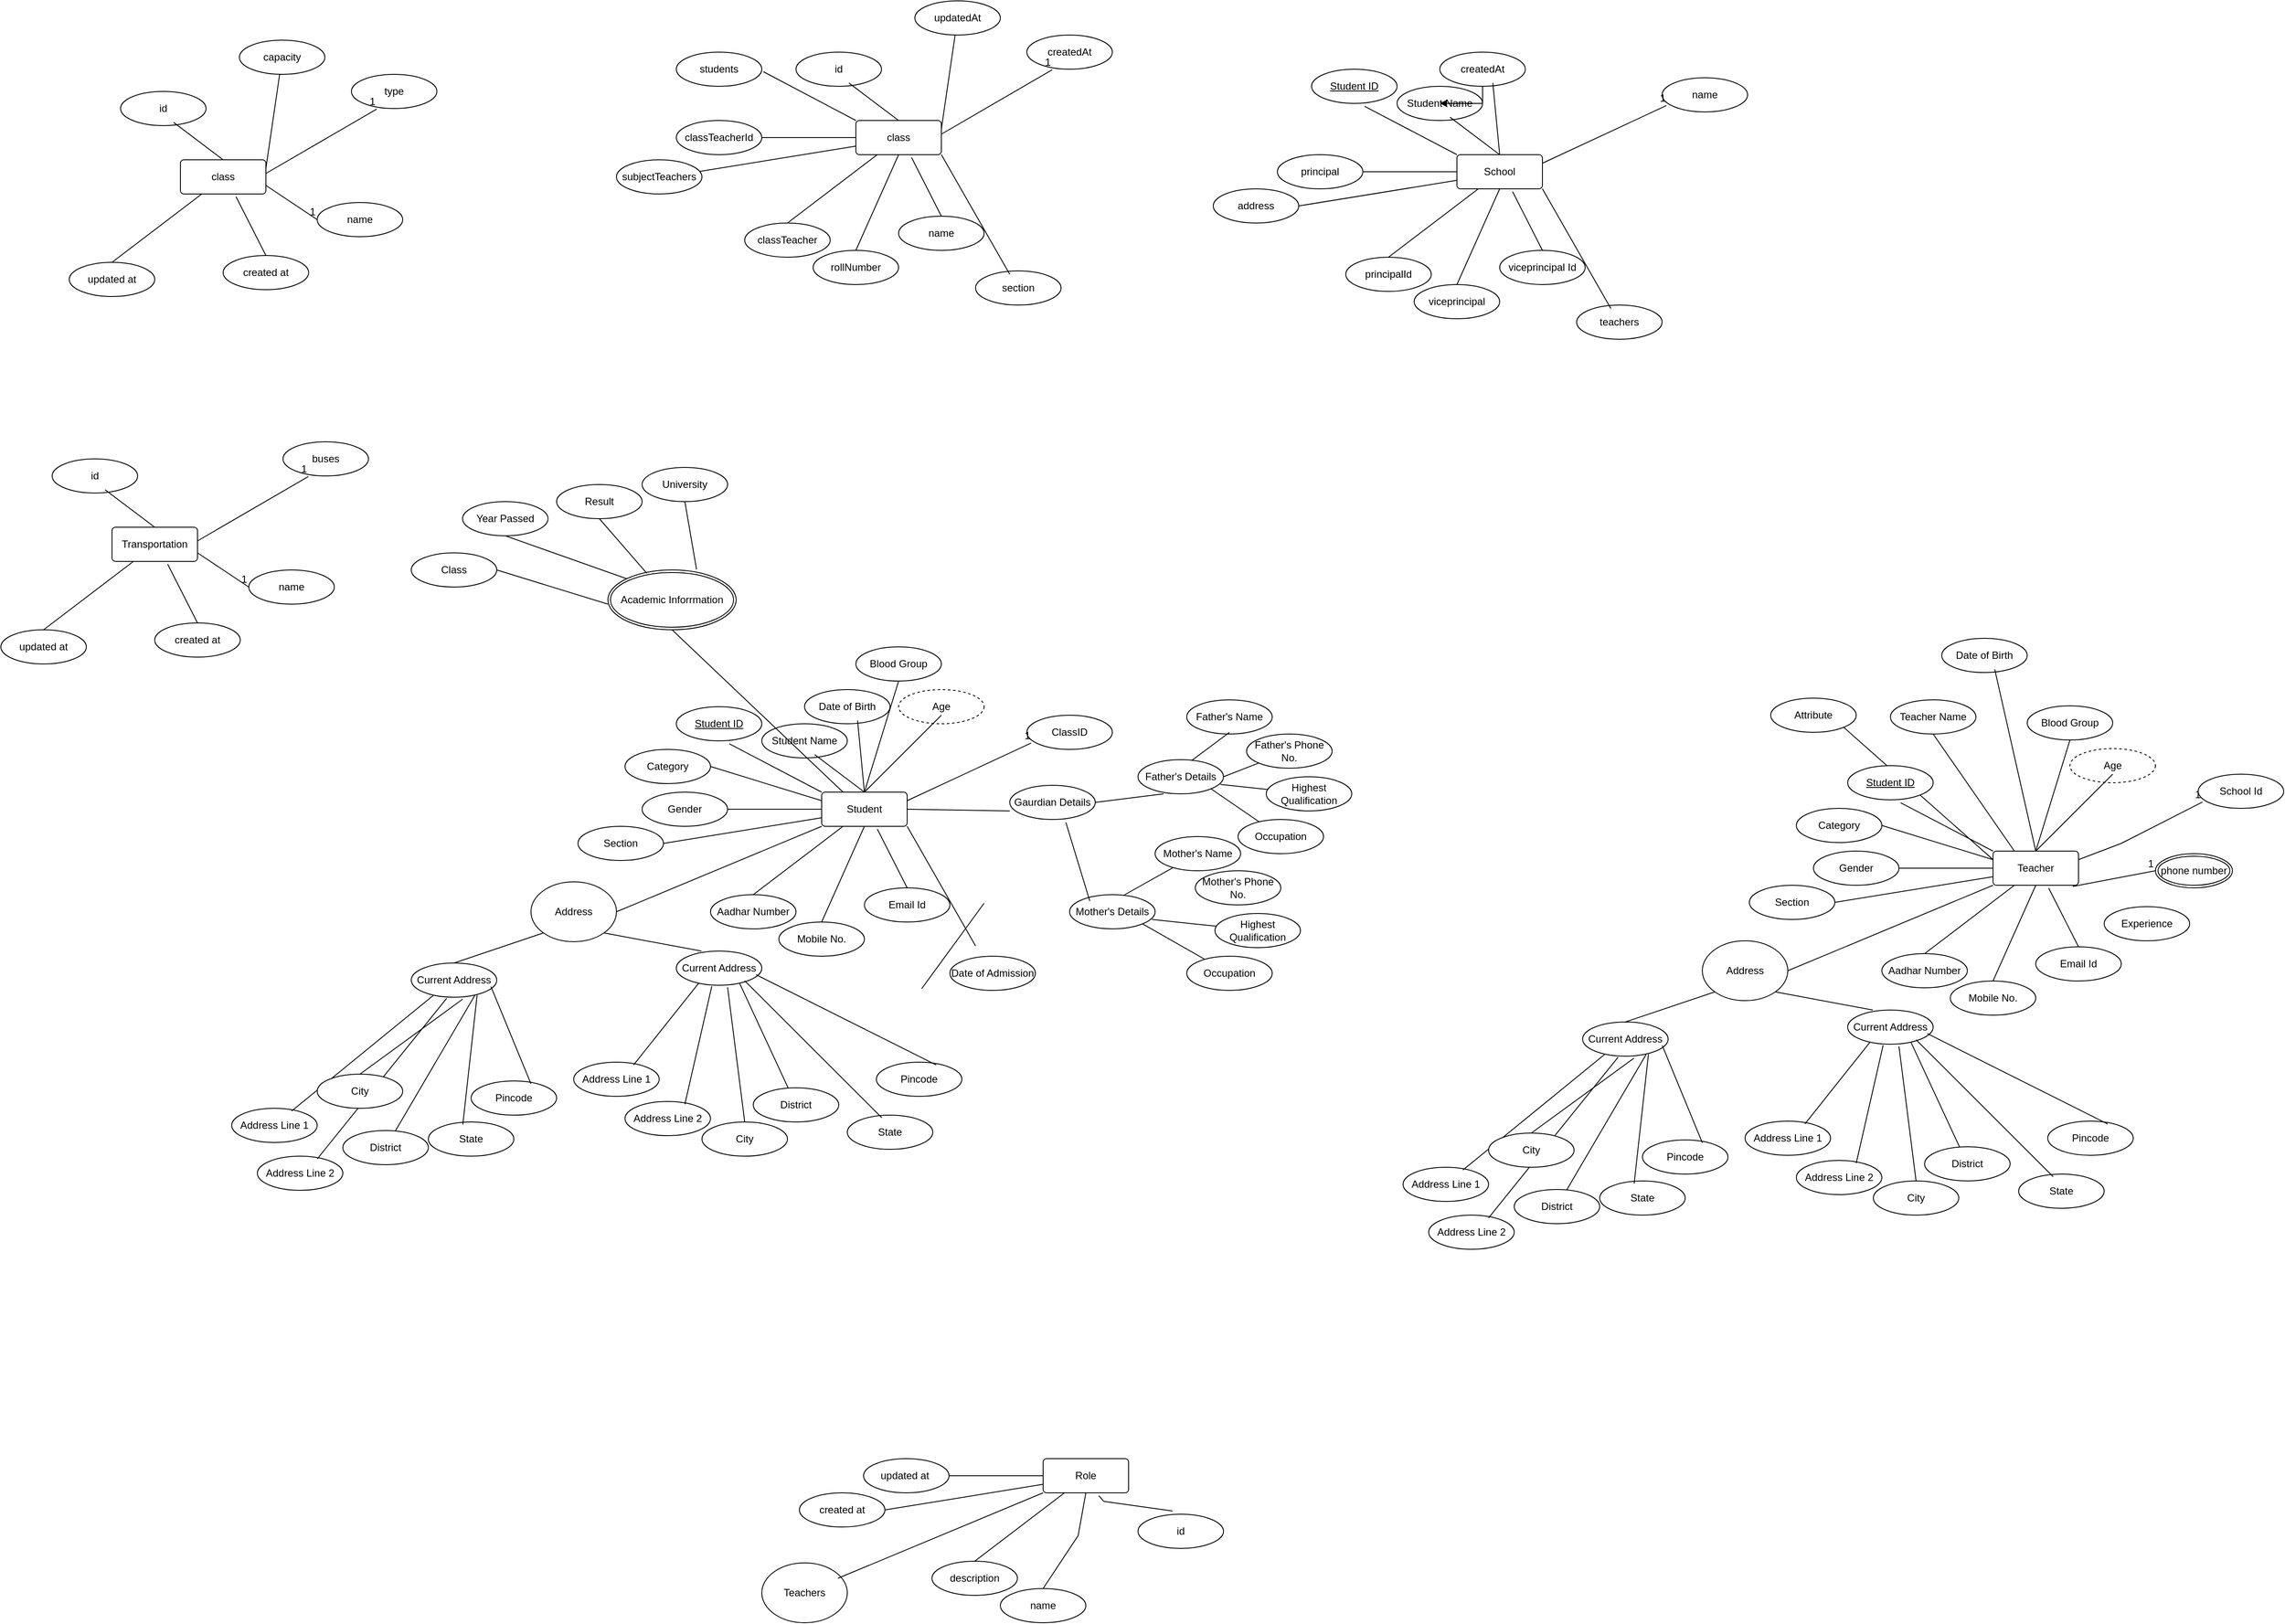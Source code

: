<mxfile version="26.0.8">
  <diagram id="R2lEEEUBdFMjLlhIrx00" name="Page-1">
    <mxGraphModel dx="6010" dy="3712" grid="1" gridSize="10" guides="1" tooltips="1" connect="1" arrows="1" fold="1" page="1" pageScale="1" pageWidth="850" pageHeight="1100" math="0" shadow="0" extFonts="Permanent Marker^https://fonts.googleapis.com/css?family=Permanent+Marker">
      <root>
        <mxCell id="0" />
        <mxCell id="1" parent="0" />
        <mxCell id="j2GO0OiW-Q0y1aepMTHA-4" value="Student" style="rounded=1;arcSize=10;whiteSpace=wrap;html=1;align=center;" parent="1" vertex="1">
          <mxGeometry x="370" y="430" width="100" height="40" as="geometry" />
        </mxCell>
        <mxCell id="j2GO0OiW-Q0y1aepMTHA-5" value="Student Name" style="ellipse;whiteSpace=wrap;html=1;align=center;" parent="1" vertex="1">
          <mxGeometry x="300" y="350" width="100" height="40" as="geometry" />
        </mxCell>
        <mxCell id="j2GO0OiW-Q0y1aepMTHA-7" value="" style="endArrow=none;html=1;rounded=0;exitX=0.62;exitY=0.905;exitDx=0;exitDy=0;exitPerimeter=0;entryX=0.5;entryY=0;entryDx=0;entryDy=0;" parent="1" source="j2GO0OiW-Q0y1aepMTHA-5" target="j2GO0OiW-Q0y1aepMTHA-4" edge="1">
          <mxGeometry relative="1" as="geometry">
            <mxPoint x="340" y="450" as="sourcePoint" />
            <mxPoint x="500" y="450" as="targetPoint" />
          </mxGeometry>
        </mxCell>
        <mxCell id="j2GO0OiW-Q0y1aepMTHA-8" value="Date of Birth" style="ellipse;whiteSpace=wrap;html=1;align=center;" parent="1" vertex="1">
          <mxGeometry x="350" y="310" width="100" height="40" as="geometry" />
        </mxCell>
        <mxCell id="j2GO0OiW-Q0y1aepMTHA-9" value="" style="endArrow=none;html=1;rounded=0;exitX=0.62;exitY=0.905;exitDx=0;exitDy=0;exitPerimeter=0;entryX=0.5;entryY=0;entryDx=0;entryDy=0;" parent="1" source="j2GO0OiW-Q0y1aepMTHA-8" target="j2GO0OiW-Q0y1aepMTHA-4" edge="1">
          <mxGeometry relative="1" as="geometry">
            <mxPoint x="460" y="430" as="sourcePoint" />
            <mxPoint x="540" y="410" as="targetPoint" />
          </mxGeometry>
        </mxCell>
        <mxCell id="j2GO0OiW-Q0y1aepMTHA-12" value="Age" style="ellipse;whiteSpace=wrap;html=1;align=center;dashed=1;" parent="1" vertex="1">
          <mxGeometry x="460" y="310" width="100" height="40" as="geometry" />
        </mxCell>
        <mxCell id="j2GO0OiW-Q0y1aepMTHA-13" value="" style="endArrow=none;html=1;rounded=0;entryX=0.5;entryY=0;entryDx=0;entryDy=0;" parent="1" target="j2GO0OiW-Q0y1aepMTHA-4" edge="1">
          <mxGeometry relative="1" as="geometry">
            <mxPoint x="510" y="340" as="sourcePoint" />
            <mxPoint x="670" y="340" as="targetPoint" />
          </mxGeometry>
        </mxCell>
        <mxCell id="j2GO0OiW-Q0y1aepMTHA-14" value="Student ID" style="ellipse;whiteSpace=wrap;html=1;align=center;fontStyle=4;" parent="1" vertex="1">
          <mxGeometry x="200" y="330" width="100" height="40" as="geometry" />
        </mxCell>
        <mxCell id="j2GO0OiW-Q0y1aepMTHA-15" value="" style="endArrow=none;html=1;rounded=0;exitX=0.62;exitY=1.085;exitDx=0;exitDy=0;entryX=0;entryY=0;entryDx=0;entryDy=0;exitPerimeter=0;" parent="1" source="j2GO0OiW-Q0y1aepMTHA-14" target="j2GO0OiW-Q0y1aepMTHA-4" edge="1">
          <mxGeometry relative="1" as="geometry">
            <mxPoint x="340" y="460" as="sourcePoint" />
            <mxPoint x="500" y="460" as="targetPoint" />
          </mxGeometry>
        </mxCell>
        <mxCell id="j2GO0OiW-Q0y1aepMTHA-19" value="Father&#39;s Name" style="ellipse;whiteSpace=wrap;html=1;align=center;" parent="1" vertex="1">
          <mxGeometry x="797" y="322" width="100" height="40" as="geometry" />
        </mxCell>
        <mxCell id="j2GO0OiW-Q0y1aepMTHA-28" value="" style="endArrow=none;html=1;rounded=0;entryX=1;entryY=0.5;entryDx=0;entryDy=0;exitX=0;exitY=0.75;exitDx=0;exitDy=0;exitPerimeter=0;" parent="1" source="j2GO0OiW-Q0y1aepMTHA-37" target="j2GO0OiW-Q0y1aepMTHA-4" edge="1">
          <mxGeometry relative="1" as="geometry">
            <mxPoint x="488.4" y="542.6" as="sourcePoint" />
            <mxPoint x="410" y="590" as="targetPoint" />
          </mxGeometry>
        </mxCell>
        <mxCell id="j2GO0OiW-Q0y1aepMTHA-32" value="" style="endArrow=none;html=1;rounded=0;exitX=1;exitY=0.5;exitDx=0;exitDy=0;" parent="1" edge="1">
          <mxGeometry relative="1" as="geometry">
            <mxPoint x="560" y="560" as="sourcePoint" />
            <mxPoint x="487" y="660" as="targetPoint" />
          </mxGeometry>
        </mxCell>
        <mxCell id="j2GO0OiW-Q0y1aepMTHA-37" value="Gaurdian Details" style="ellipse;whiteSpace=wrap;html=1;align=center;" parent="1" vertex="1">
          <mxGeometry x="590" y="422" width="100" height="40" as="geometry" />
        </mxCell>
        <mxCell id="j2GO0OiW-Q0y1aepMTHA-38" value="Father&#39;s Details" style="ellipse;whiteSpace=wrap;html=1;align=center;" parent="1" vertex="1">
          <mxGeometry x="740" y="392" width="100" height="40" as="geometry" />
        </mxCell>
        <mxCell id="j2GO0OiW-Q0y1aepMTHA-39" value="" style="endArrow=none;html=1;rounded=0;entryX=1;entryY=0;entryDx=0;entryDy=0;" parent="1" edge="1">
          <mxGeometry relative="1" as="geometry">
            <mxPoint x="770" y="432" as="sourcePoint" />
            <mxPoint x="690" y="442" as="targetPoint" />
          </mxGeometry>
        </mxCell>
        <mxCell id="j2GO0OiW-Q0y1aepMTHA-40" value="" style="endArrow=none;html=1;rounded=0;exitX=0.628;exitY=0.025;exitDx=0;exitDy=0;exitPerimeter=0;" parent="1" source="j2GO0OiW-Q0y1aepMTHA-38" edge="1">
          <mxGeometry relative="1" as="geometry">
            <mxPoint x="560" y="472" as="sourcePoint" />
            <mxPoint x="847" y="360" as="targetPoint" />
          </mxGeometry>
        </mxCell>
        <mxCell id="j2GO0OiW-Q0y1aepMTHA-41" value="Father&#39;s Phone No." style="ellipse;whiteSpace=wrap;html=1;align=center;" parent="1" vertex="1">
          <mxGeometry x="867" y="362" width="100" height="40" as="geometry" />
        </mxCell>
        <mxCell id="j2GO0OiW-Q0y1aepMTHA-42" value="" style="endArrow=none;html=1;rounded=0;exitX=1;exitY=0.5;exitDx=0;exitDy=0;" parent="1" source="j2GO0OiW-Q0y1aepMTHA-38" target="j2GO0OiW-Q0y1aepMTHA-41" edge="1">
          <mxGeometry relative="1" as="geometry">
            <mxPoint x="850" y="433" as="sourcePoint" />
            <mxPoint x="767" y="512" as="targetPoint" />
          </mxGeometry>
        </mxCell>
        <mxCell id="j2GO0OiW-Q0y1aepMTHA-43" value="Highest Qualification" style="ellipse;whiteSpace=wrap;html=1;align=center;" parent="1" vertex="1">
          <mxGeometry x="890" y="412" width="100" height="40" as="geometry" />
        </mxCell>
        <mxCell id="j2GO0OiW-Q0y1aepMTHA-44" value="" style="endArrow=none;html=1;rounded=0;exitX=0.964;exitY=0.725;exitDx=0;exitDy=0;exitPerimeter=0;" parent="1" source="j2GO0OiW-Q0y1aepMTHA-38" target="j2GO0OiW-Q0y1aepMTHA-43" edge="1">
          <mxGeometry relative="1" as="geometry">
            <mxPoint x="858.5" y="497.5" as="sourcePoint" />
            <mxPoint x="775.5" y="576.5" as="targetPoint" />
          </mxGeometry>
        </mxCell>
        <mxCell id="j2GO0OiW-Q0y1aepMTHA-45" value="Occupation" style="ellipse;whiteSpace=wrap;html=1;align=center;" parent="1" vertex="1">
          <mxGeometry x="857" y="462" width="100" height="40" as="geometry" />
        </mxCell>
        <mxCell id="j2GO0OiW-Q0y1aepMTHA-46" value="" style="endArrow=none;html=1;rounded=0;exitX=1;exitY=1;exitDx=0;exitDy=0;" parent="1" source="j2GO0OiW-Q0y1aepMTHA-38" target="j2GO0OiW-Q0y1aepMTHA-45" edge="1">
          <mxGeometry relative="1" as="geometry">
            <mxPoint x="840" y="533" as="sourcePoint" />
            <mxPoint x="757" y="612" as="targetPoint" />
          </mxGeometry>
        </mxCell>
        <mxCell id="j2GO0OiW-Q0y1aepMTHA-47" value="Mother&#39;s Details" style="ellipse;whiteSpace=wrap;html=1;align=center;" parent="1" vertex="1">
          <mxGeometry x="660" y="550" width="100" height="40" as="geometry" />
        </mxCell>
        <mxCell id="j2GO0OiW-Q0y1aepMTHA-48" value="Mother&#39;s Name" style="ellipse;whiteSpace=wrap;html=1;align=center;" parent="1" vertex="1">
          <mxGeometry x="760" y="482" width="100" height="40" as="geometry" />
        </mxCell>
        <mxCell id="j2GO0OiW-Q0y1aepMTHA-49" value="" style="endArrow=none;html=1;rounded=0;exitX=0.628;exitY=0.025;exitDx=0;exitDy=0;exitPerimeter=0;" parent="1" source="j2GO0OiW-Q0y1aepMTHA-47" target="j2GO0OiW-Q0y1aepMTHA-48" edge="1">
          <mxGeometry relative="1" as="geometry">
            <mxPoint x="500" y="632" as="sourcePoint" />
            <mxPoint x="660" y="632" as="targetPoint" />
          </mxGeometry>
        </mxCell>
        <mxCell id="j2GO0OiW-Q0y1aepMTHA-50" value="Mother&#39;s Phone No." style="ellipse;whiteSpace=wrap;html=1;align=center;" parent="1" vertex="1">
          <mxGeometry x="807" y="522" width="100" height="40" as="geometry" />
        </mxCell>
        <mxCell id="j2GO0OiW-Q0y1aepMTHA-51" value="Highest Qualification" style="ellipse;whiteSpace=wrap;html=1;align=center;" parent="1" vertex="1">
          <mxGeometry x="830" y="572" width="100" height="40" as="geometry" />
        </mxCell>
        <mxCell id="j2GO0OiW-Q0y1aepMTHA-52" value="" style="endArrow=none;html=1;rounded=0;exitX=0.964;exitY=0.725;exitDx=0;exitDy=0;exitPerimeter=0;" parent="1" source="j2GO0OiW-Q0y1aepMTHA-47" target="j2GO0OiW-Q0y1aepMTHA-51" edge="1">
          <mxGeometry relative="1" as="geometry">
            <mxPoint x="798.5" y="657.5" as="sourcePoint" />
            <mxPoint x="715.5" y="736.5" as="targetPoint" />
          </mxGeometry>
        </mxCell>
        <mxCell id="j2GO0OiW-Q0y1aepMTHA-53" value="Occupation" style="ellipse;whiteSpace=wrap;html=1;align=center;" parent="1" vertex="1">
          <mxGeometry x="797" y="622" width="100" height="40" as="geometry" />
        </mxCell>
        <mxCell id="j2GO0OiW-Q0y1aepMTHA-54" value="" style="endArrow=none;html=1;rounded=0;exitX=1;exitY=1;exitDx=0;exitDy=0;" parent="1" source="j2GO0OiW-Q0y1aepMTHA-47" target="j2GO0OiW-Q0y1aepMTHA-53" edge="1">
          <mxGeometry relative="1" as="geometry">
            <mxPoint x="780" y="693" as="sourcePoint" />
            <mxPoint x="697" y="772" as="targetPoint" />
          </mxGeometry>
        </mxCell>
        <mxCell id="j2GO0OiW-Q0y1aepMTHA-56" value="" style="endArrow=none;html=1;rounded=0;entryX=0.236;entryY=0.185;entryDx=0;entryDy=0;entryPerimeter=0;exitX=0.656;exitY=1.085;exitDx=0;exitDy=0;exitPerimeter=0;" parent="1" source="j2GO0OiW-Q0y1aepMTHA-37" target="j2GO0OiW-Q0y1aepMTHA-47" edge="1">
          <mxGeometry relative="1" as="geometry">
            <mxPoint x="610" y="460" as="sourcePoint" />
            <mxPoint x="770" y="460" as="targetPoint" />
          </mxGeometry>
        </mxCell>
        <mxCell id="j2GO0OiW-Q0y1aepMTHA-57" value="Gender" style="ellipse;whiteSpace=wrap;html=1;align=center;" parent="1" vertex="1">
          <mxGeometry x="160" y="430" width="100" height="40" as="geometry" />
        </mxCell>
        <mxCell id="j2GO0OiW-Q0y1aepMTHA-60" value="" style="endArrow=none;html=1;rounded=0;entryX=0;entryY=0.5;entryDx=0;entryDy=0;exitX=1;exitY=0.5;exitDx=0;exitDy=0;" parent="1" source="j2GO0OiW-Q0y1aepMTHA-57" target="j2GO0OiW-Q0y1aepMTHA-4" edge="1">
          <mxGeometry relative="1" as="geometry">
            <mxPoint x="270" y="450" as="sourcePoint" />
            <mxPoint x="360" y="449" as="targetPoint" />
          </mxGeometry>
        </mxCell>
        <mxCell id="j2GO0OiW-Q0y1aepMTHA-62" value="Category" style="ellipse;whiteSpace=wrap;html=1;align=center;" parent="1" vertex="1">
          <mxGeometry x="140" y="380" width="100" height="40" as="geometry" />
        </mxCell>
        <mxCell id="j2GO0OiW-Q0y1aepMTHA-63" value="" style="endArrow=none;html=1;rounded=0;entryX=0;entryY=0.25;entryDx=0;entryDy=0;exitX=1;exitY=0.5;exitDx=0;exitDy=0;" parent="1" source="j2GO0OiW-Q0y1aepMTHA-62" target="j2GO0OiW-Q0y1aepMTHA-4" edge="1">
          <mxGeometry relative="1" as="geometry">
            <mxPoint x="250" y="400" as="sourcePoint" />
            <mxPoint x="350" y="400" as="targetPoint" />
          </mxGeometry>
        </mxCell>
        <mxCell id="j2GO0OiW-Q0y1aepMTHA-68" value="Address" style="ellipse;whiteSpace=wrap;html=1;align=center;" parent="1" vertex="1">
          <mxGeometry x="30" y="535" width="100" height="70" as="geometry" />
        </mxCell>
        <mxCell id="j2GO0OiW-Q0y1aepMTHA-69" value="" style="endArrow=none;html=1;rounded=0;entryX=0;entryY=1;entryDx=0;entryDy=0;exitX=1;exitY=0.5;exitDx=0;exitDy=0;" parent="1" source="j2GO0OiW-Q0y1aepMTHA-68" target="j2GO0OiW-Q0y1aepMTHA-4" edge="1">
          <mxGeometry relative="1" as="geometry">
            <mxPoint x="270" y="512" as="sourcePoint" />
            <mxPoint x="370" y="512" as="targetPoint" />
          </mxGeometry>
        </mxCell>
        <mxCell id="j2GO0OiW-Q0y1aepMTHA-70" value="Current Address" style="ellipse;whiteSpace=wrap;html=1;align=center;" parent="1" vertex="1">
          <mxGeometry x="-110" y="630" width="100" height="40" as="geometry" />
        </mxCell>
        <mxCell id="j2GO0OiW-Q0y1aepMTHA-78" value="" style="endArrow=none;html=1;rounded=0;entryX=0;entryY=1;entryDx=0;entryDy=0;exitX=0.5;exitY=0;exitDx=0;exitDy=0;" parent="1" source="j2GO0OiW-Q0y1aepMTHA-70" target="j2GO0OiW-Q0y1aepMTHA-68" edge="1">
          <mxGeometry relative="1" as="geometry">
            <mxPoint x="80" y="640" as="sourcePoint" />
            <mxPoint x="240" y="640" as="targetPoint" />
          </mxGeometry>
        </mxCell>
        <mxCell id="j2GO0OiW-Q0y1aepMTHA-79" value="Address Line 1" style="ellipse;whiteSpace=wrap;html=1;align=center;" parent="1" vertex="1">
          <mxGeometry x="-320" y="800" width="100" height="40" as="geometry" />
        </mxCell>
        <mxCell id="j2GO0OiW-Q0y1aepMTHA-80" value="" style="endArrow=none;html=1;rounded=0;entryX=0.26;entryY=0.944;entryDx=0;entryDy=0;entryPerimeter=0;exitX=0.7;exitY=0.082;exitDx=0;exitDy=0;exitPerimeter=0;" parent="1" source="j2GO0OiW-Q0y1aepMTHA-79" target="j2GO0OiW-Q0y1aepMTHA-70" edge="1">
          <mxGeometry relative="1" as="geometry">
            <mxPoint x="50" y="750" as="sourcePoint" />
            <mxPoint x="190" y="750" as="targetPoint" />
            <Array as="points" />
          </mxGeometry>
        </mxCell>
        <mxCell id="j2GO0OiW-Q0y1aepMTHA-81" value="Address Line 2" style="ellipse;whiteSpace=wrap;html=1;align=center;" parent="1" vertex="1">
          <mxGeometry x="-290" y="856" width="100" height="40" as="geometry" />
        </mxCell>
        <mxCell id="j2GO0OiW-Q0y1aepMTHA-82" value="" style="endArrow=none;html=1;rounded=0;entryX=0.415;entryY=1.029;entryDx=0;entryDy=0;entryPerimeter=0;exitX=0.7;exitY=0.082;exitDx=0;exitDy=0;exitPerimeter=0;" parent="1" source="j2GO0OiW-Q0y1aepMTHA-81" target="j2GO0OiW-Q0y1aepMTHA-70" edge="1">
          <mxGeometry relative="1" as="geometry">
            <mxPoint x="110" y="796" as="sourcePoint" />
            <mxPoint x="56" y="724" as="targetPoint" />
            <Array as="points" />
          </mxGeometry>
        </mxCell>
        <mxCell id="j2GO0OiW-Q0y1aepMTHA-83" value="City" style="ellipse;whiteSpace=wrap;html=1;align=center;" parent="1" vertex="1">
          <mxGeometry x="-220" y="760" width="100" height="40" as="geometry" />
        </mxCell>
        <mxCell id="j2GO0OiW-Q0y1aepMTHA-84" value="" style="endArrow=none;html=1;rounded=0;entryX=0.6;entryY=1.06;entryDx=0;entryDy=0;entryPerimeter=0;exitX=0.5;exitY=0;exitDx=0;exitDy=0;" parent="1" source="j2GO0OiW-Q0y1aepMTHA-83" target="j2GO0OiW-Q0y1aepMTHA-70" edge="1">
          <mxGeometry relative="1" as="geometry">
            <mxPoint x="200" y="772" as="sourcePoint" />
            <mxPoint x="146" y="700" as="targetPoint" />
            <Array as="points" />
          </mxGeometry>
        </mxCell>
        <mxCell id="j2GO0OiW-Q0y1aepMTHA-85" value="District" style="ellipse;whiteSpace=wrap;html=1;align=center;" parent="1" vertex="1">
          <mxGeometry x="-190" y="826" width="100" height="40" as="geometry" />
        </mxCell>
        <mxCell id="j2GO0OiW-Q0y1aepMTHA-86" value="" style="endArrow=none;html=1;rounded=0;entryX=0.742;entryY=0.952;entryDx=0;entryDy=0;entryPerimeter=0;" parent="1" source="j2GO0OiW-Q0y1aepMTHA-85" target="j2GO0OiW-Q0y1aepMTHA-70" edge="1">
          <mxGeometry relative="1" as="geometry">
            <mxPoint x="260" y="780" as="sourcePoint" />
            <mxPoint x="206" y="708" as="targetPoint" />
            <Array as="points" />
          </mxGeometry>
        </mxCell>
        <mxCell id="j2GO0OiW-Q0y1aepMTHA-87" value="State" style="ellipse;whiteSpace=wrap;html=1;align=center;" parent="1" vertex="1">
          <mxGeometry x="-90" y="816" width="100" height="40" as="geometry" />
        </mxCell>
        <mxCell id="j2GO0OiW-Q0y1aepMTHA-88" value="" style="endArrow=none;html=1;rounded=0;entryX=0.77;entryY=0.943;entryDx=0;entryDy=0;entryPerimeter=0;exitX=0.403;exitY=0.075;exitDx=0;exitDy=0;exitPerimeter=0;" parent="1" source="j2GO0OiW-Q0y1aepMTHA-87" target="j2GO0OiW-Q0y1aepMTHA-70" edge="1">
          <mxGeometry relative="1" as="geometry">
            <mxPoint x="220" y="840" as="sourcePoint" />
            <mxPoint x="50" y="674.72" as="targetPoint" />
            <Array as="points" />
          </mxGeometry>
        </mxCell>
        <mxCell id="j2GO0OiW-Q0y1aepMTHA-89" value="Pincode" style="ellipse;whiteSpace=wrap;html=1;align=center;" parent="1" vertex="1">
          <mxGeometry x="-40" y="768" width="100" height="40" as="geometry" />
        </mxCell>
        <mxCell id="j2GO0OiW-Q0y1aepMTHA-90" value="" style="endArrow=none;html=1;rounded=0;entryX=0.932;entryY=0.69;entryDx=0;entryDy=0;entryPerimeter=0;exitX=0.7;exitY=0.082;exitDx=0;exitDy=0;exitPerimeter=0;" parent="1" source="j2GO0OiW-Q0y1aepMTHA-89" target="j2GO0OiW-Q0y1aepMTHA-70" edge="1">
          <mxGeometry relative="1" as="geometry">
            <mxPoint x="404" y="750" as="sourcePoint" />
            <mxPoint x="350" y="678" as="targetPoint" />
            <Array as="points" />
          </mxGeometry>
        </mxCell>
        <mxCell id="j2GO0OiW-Q0y1aepMTHA-91" value="Current Address" style="ellipse;whiteSpace=wrap;html=1;align=center;" parent="1" vertex="1">
          <mxGeometry x="200" y="616" width="100" height="40" as="geometry" />
        </mxCell>
        <mxCell id="j2GO0OiW-Q0y1aepMTHA-92" value="Address Line 1" style="ellipse;whiteSpace=wrap;html=1;align=center;" parent="1" vertex="1">
          <mxGeometry x="80" y="746" width="100" height="40" as="geometry" />
        </mxCell>
        <mxCell id="j2GO0OiW-Q0y1aepMTHA-93" value="" style="endArrow=none;html=1;rounded=0;entryX=0.26;entryY=0.944;entryDx=0;entryDy=0;entryPerimeter=0;exitX=0.7;exitY=0.082;exitDx=0;exitDy=0;exitPerimeter=0;" parent="1" source="j2GO0OiW-Q0y1aepMTHA-92" target="j2GO0OiW-Q0y1aepMTHA-91" edge="1">
          <mxGeometry relative="1" as="geometry">
            <mxPoint x="280" y="726" as="sourcePoint" />
            <mxPoint x="420" y="726" as="targetPoint" />
            <Array as="points" />
          </mxGeometry>
        </mxCell>
        <mxCell id="j2GO0OiW-Q0y1aepMTHA-94" value="Address Line 2" style="ellipse;whiteSpace=wrap;html=1;align=center;" parent="1" vertex="1">
          <mxGeometry x="140" y="792" width="100" height="40" as="geometry" />
        </mxCell>
        <mxCell id="j2GO0OiW-Q0y1aepMTHA-95" value="" style="endArrow=none;html=1;rounded=0;entryX=0.415;entryY=1.029;entryDx=0;entryDy=0;entryPerimeter=0;exitX=0.7;exitY=0.082;exitDx=0;exitDy=0;exitPerimeter=0;" parent="1" source="j2GO0OiW-Q0y1aepMTHA-94" target="j2GO0OiW-Q0y1aepMTHA-91" edge="1">
          <mxGeometry relative="1" as="geometry">
            <mxPoint x="340" y="772" as="sourcePoint" />
            <mxPoint x="286" y="700" as="targetPoint" />
            <Array as="points" />
          </mxGeometry>
        </mxCell>
        <mxCell id="j2GO0OiW-Q0y1aepMTHA-96" value="City" style="ellipse;whiteSpace=wrap;html=1;align=center;" parent="1" vertex="1">
          <mxGeometry x="230" y="816" width="100" height="40" as="geometry" />
        </mxCell>
        <mxCell id="j2GO0OiW-Q0y1aepMTHA-97" value="" style="endArrow=none;html=1;rounded=0;entryX=0.6;entryY=1.06;entryDx=0;entryDy=0;entryPerimeter=0;exitX=0.5;exitY=0;exitDx=0;exitDy=0;" parent="1" source="j2GO0OiW-Q0y1aepMTHA-96" target="j2GO0OiW-Q0y1aepMTHA-91" edge="1">
          <mxGeometry relative="1" as="geometry">
            <mxPoint x="430" y="748" as="sourcePoint" />
            <mxPoint x="376" y="676" as="targetPoint" />
            <Array as="points" />
          </mxGeometry>
        </mxCell>
        <mxCell id="j2GO0OiW-Q0y1aepMTHA-98" value="District" style="ellipse;whiteSpace=wrap;html=1;align=center;" parent="1" vertex="1">
          <mxGeometry x="290" y="776" width="100" height="40" as="geometry" />
        </mxCell>
        <mxCell id="j2GO0OiW-Q0y1aepMTHA-99" value="" style="endArrow=none;html=1;rounded=0;entryX=0.742;entryY=0.952;entryDx=0;entryDy=0;entryPerimeter=0;" parent="1" source="j2GO0OiW-Q0y1aepMTHA-98" target="j2GO0OiW-Q0y1aepMTHA-91" edge="1">
          <mxGeometry relative="1" as="geometry">
            <mxPoint x="490" y="756" as="sourcePoint" />
            <mxPoint x="436" y="684" as="targetPoint" />
            <Array as="points" />
          </mxGeometry>
        </mxCell>
        <mxCell id="j2GO0OiW-Q0y1aepMTHA-100" value="State" style="ellipse;whiteSpace=wrap;html=1;align=center;" parent="1" vertex="1">
          <mxGeometry x="400" y="808" width="100" height="40" as="geometry" />
        </mxCell>
        <mxCell id="j2GO0OiW-Q0y1aepMTHA-101" value="" style="endArrow=none;html=1;rounded=0;entryX=1;entryY=0.75;entryDx=0;entryDy=0;entryPerimeter=0;exitX=0.403;exitY=0.075;exitDx=0;exitDy=0;exitPerimeter=0;" parent="1" source="j2GO0OiW-Q0y1aepMTHA-100" edge="1">
          <mxGeometry relative="1" as="geometry">
            <mxPoint x="450" y="816" as="sourcePoint" />
            <mxPoint x="280" y="650.72" as="targetPoint" />
            <Array as="points" />
          </mxGeometry>
        </mxCell>
        <mxCell id="j2GO0OiW-Q0y1aepMTHA-102" value="Pincode" style="ellipse;whiteSpace=wrap;html=1;align=center;" parent="1" vertex="1">
          <mxGeometry x="434" y="746" width="100" height="40" as="geometry" />
        </mxCell>
        <mxCell id="j2GO0OiW-Q0y1aepMTHA-103" value="" style="endArrow=none;html=1;rounded=0;entryX=0.932;entryY=0.69;entryDx=0;entryDy=0;entryPerimeter=0;exitX=0.7;exitY=0.082;exitDx=0;exitDy=0;exitPerimeter=0;" parent="1" source="j2GO0OiW-Q0y1aepMTHA-102" target="j2GO0OiW-Q0y1aepMTHA-91" edge="1">
          <mxGeometry relative="1" as="geometry">
            <mxPoint x="634" y="726" as="sourcePoint" />
            <mxPoint x="580" y="654" as="targetPoint" />
            <Array as="points" />
          </mxGeometry>
        </mxCell>
        <mxCell id="j2GO0OiW-Q0y1aepMTHA-104" value="" style="endArrow=none;html=1;rounded=0;entryX=1;entryY=1;entryDx=0;entryDy=0;exitX=0.294;exitY=0.001;exitDx=0;exitDy=0;exitPerimeter=0;" parent="1" source="j2GO0OiW-Q0y1aepMTHA-91" target="j2GO0OiW-Q0y1aepMTHA-68" edge="1">
          <mxGeometry relative="1" as="geometry">
            <mxPoint x="-70" y="610" as="sourcePoint" />
            <mxPoint x="184" y="562" as="targetPoint" />
          </mxGeometry>
        </mxCell>
        <mxCell id="j2GO0OiW-Q0y1aepMTHA-105" value="Section" style="ellipse;whiteSpace=wrap;html=1;align=center;" parent="1" vertex="1">
          <mxGeometry x="85" y="470" width="100" height="40" as="geometry" />
        </mxCell>
        <mxCell id="j2GO0OiW-Q0y1aepMTHA-106" value="" style="endArrow=none;html=1;rounded=0;entryX=0;entryY=0.75;entryDx=0;entryDy=0;exitX=1;exitY=0.5;exitDx=0;exitDy=0;" parent="1" source="j2GO0OiW-Q0y1aepMTHA-105" target="j2GO0OiW-Q0y1aepMTHA-4" edge="1">
          <mxGeometry relative="1" as="geometry">
            <mxPoint x="195" y="490" as="sourcePoint" />
            <mxPoint x="295" y="490" as="targetPoint" />
          </mxGeometry>
        </mxCell>
        <mxCell id="j2GO0OiW-Q0y1aepMTHA-107" value="Blood Group" style="ellipse;whiteSpace=wrap;html=1;align=center;" parent="1" vertex="1">
          <mxGeometry x="410" y="260" width="100" height="40" as="geometry" />
        </mxCell>
        <mxCell id="j2GO0OiW-Q0y1aepMTHA-108" value="" style="endArrow=none;html=1;rounded=0;entryX=0.5;entryY=0;entryDx=0;entryDy=0;exitX=0.5;exitY=1;exitDx=0;exitDy=0;" parent="1" source="j2GO0OiW-Q0y1aepMTHA-107" target="j2GO0OiW-Q0y1aepMTHA-4" edge="1">
          <mxGeometry relative="1" as="geometry">
            <mxPoint x="510" y="280" as="sourcePoint" />
            <mxPoint x="610" y="280" as="targetPoint" />
          </mxGeometry>
        </mxCell>
        <mxCell id="j2GO0OiW-Q0y1aepMTHA-109" value="Aadhar Number" style="ellipse;whiteSpace=wrap;html=1;align=center;" parent="1" vertex="1">
          <mxGeometry x="240" y="550" width="100" height="40" as="geometry" />
        </mxCell>
        <mxCell id="j2GO0OiW-Q0y1aepMTHA-110" value="" style="endArrow=none;html=1;rounded=0;entryX=0.25;entryY=1;entryDx=0;entryDy=0;exitX=0.5;exitY=0;exitDx=0;exitDy=0;" parent="1" source="j2GO0OiW-Q0y1aepMTHA-109" target="j2GO0OiW-Q0y1aepMTHA-4" edge="1">
          <mxGeometry relative="1" as="geometry">
            <mxPoint x="390" y="555" as="sourcePoint" />
            <mxPoint x="490" y="555" as="targetPoint" />
          </mxGeometry>
        </mxCell>
        <mxCell id="j2GO0OiW-Q0y1aepMTHA-111" value="Mobile No." style="ellipse;whiteSpace=wrap;html=1;align=center;" parent="1" vertex="1">
          <mxGeometry x="320" y="582" width="100" height="40" as="geometry" />
        </mxCell>
        <mxCell id="j2GO0OiW-Q0y1aepMTHA-112" value="" style="endArrow=none;html=1;rounded=0;exitX=0.5;exitY=0;exitDx=0;exitDy=0;entryX=0.5;entryY=1;entryDx=0;entryDy=0;" parent="1" source="j2GO0OiW-Q0y1aepMTHA-111" target="j2GO0OiW-Q0y1aepMTHA-4" edge="1">
          <mxGeometry relative="1" as="geometry">
            <mxPoint x="465" y="570" as="sourcePoint" />
            <mxPoint x="420" y="480" as="targetPoint" />
          </mxGeometry>
        </mxCell>
        <mxCell id="j2GO0OiW-Q0y1aepMTHA-113" value="Email Id" style="ellipse;whiteSpace=wrap;html=1;align=center;" parent="1" vertex="1">
          <mxGeometry x="420" y="542" width="100" height="40" as="geometry" />
        </mxCell>
        <mxCell id="j2GO0OiW-Q0y1aepMTHA-114" value="" style="endArrow=none;html=1;rounded=0;exitX=0.5;exitY=0;exitDx=0;exitDy=0;entryX=0.651;entryY=1.082;entryDx=0;entryDy=0;entryPerimeter=0;" parent="1" source="j2GO0OiW-Q0y1aepMTHA-113" target="j2GO0OiW-Q0y1aepMTHA-4" edge="1">
          <mxGeometry relative="1" as="geometry">
            <mxPoint x="520" y="622" as="sourcePoint" />
            <mxPoint x="475" y="522" as="targetPoint" />
          </mxGeometry>
        </mxCell>
        <mxCell id="j2GO0OiW-Q0y1aepMTHA-115" value="Date of Admission" style="ellipse;whiteSpace=wrap;html=1;align=center;" parent="1" vertex="1">
          <mxGeometry x="520" y="622" width="100" height="40" as="geometry" />
        </mxCell>
        <mxCell id="j2GO0OiW-Q0y1aepMTHA-116" value="" style="endArrow=none;html=1;rounded=0;entryX=1;entryY=1;entryDx=0;entryDy=0;" parent="1" target="j2GO0OiW-Q0y1aepMTHA-4" edge="1">
          <mxGeometry relative="1" as="geometry">
            <mxPoint x="550" y="610" as="sourcePoint" />
            <mxPoint x="575" y="535" as="targetPoint" />
          </mxGeometry>
        </mxCell>
        <mxCell id="j2GO0OiW-Q0y1aepMTHA-119" value="Academic Inforrmation" style="ellipse;shape=doubleEllipse;margin=3;whiteSpace=wrap;html=1;align=center;" parent="1" vertex="1">
          <mxGeometry x="120" y="170" width="150" height="70" as="geometry" />
        </mxCell>
        <mxCell id="j2GO0OiW-Q0y1aepMTHA-120" value="" style="endArrow=none;html=1;rounded=0;entryX=0.25;entryY=0;entryDx=0;entryDy=0;exitX=0.5;exitY=1;exitDx=0;exitDy=0;" parent="1" source="j2GO0OiW-Q0y1aepMTHA-119" target="j2GO0OiW-Q0y1aepMTHA-4" edge="1">
          <mxGeometry relative="1" as="geometry">
            <mxPoint x="260" y="210" as="sourcePoint" />
            <mxPoint x="500" y="110" as="targetPoint" />
          </mxGeometry>
        </mxCell>
        <mxCell id="j2GO0OiW-Q0y1aepMTHA-121" value="Class" style="ellipse;whiteSpace=wrap;html=1;align=center;" parent="1" vertex="1">
          <mxGeometry x="-110" y="150" width="100" height="40" as="geometry" />
        </mxCell>
        <mxCell id="j2GO0OiW-Q0y1aepMTHA-122" value="" style="endArrow=none;html=1;rounded=0;entryX=0;entryY=0.25;entryDx=0;entryDy=0;exitX=1;exitY=0.5;exitDx=0;exitDy=0;" parent="1" source="j2GO0OiW-Q0y1aepMTHA-121" edge="1">
          <mxGeometry relative="1" as="geometry">
            <mxPoint y="170" as="sourcePoint" />
            <mxPoint x="120" y="210" as="targetPoint" />
          </mxGeometry>
        </mxCell>
        <mxCell id="j2GO0OiW-Q0y1aepMTHA-123" value="Year Passed" style="ellipse;whiteSpace=wrap;html=1;align=center;" parent="1" vertex="1">
          <mxGeometry x="-50" y="90" width="100" height="40" as="geometry" />
        </mxCell>
        <mxCell id="j2GO0OiW-Q0y1aepMTHA-124" value="" style="endArrow=none;html=1;rounded=0;entryX=0;entryY=0;entryDx=0;entryDy=0;exitX=0.5;exitY=1;exitDx=0;exitDy=0;" parent="1" source="j2GO0OiW-Q0y1aepMTHA-123" target="j2GO0OiW-Q0y1aepMTHA-119" edge="1">
          <mxGeometry relative="1" as="geometry">
            <mxPoint x="60" y="110" as="sourcePoint" />
            <mxPoint x="180" y="150" as="targetPoint" />
          </mxGeometry>
        </mxCell>
        <mxCell id="j2GO0OiW-Q0y1aepMTHA-125" value="Result" style="ellipse;whiteSpace=wrap;html=1;align=center;" parent="1" vertex="1">
          <mxGeometry x="60" y="70" width="100" height="40" as="geometry" />
        </mxCell>
        <mxCell id="j2GO0OiW-Q0y1aepMTHA-126" value="" style="endArrow=none;html=1;rounded=0;entryX=0.303;entryY=0.055;entryDx=0;entryDy=0;exitX=0.5;exitY=1;exitDx=0;exitDy=0;entryPerimeter=0;" parent="1" source="j2GO0OiW-Q0y1aepMTHA-125" target="j2GO0OiW-Q0y1aepMTHA-119" edge="1">
          <mxGeometry relative="1" as="geometry">
            <mxPoint x="170" y="90" as="sourcePoint" />
            <mxPoint x="290" y="130" as="targetPoint" />
          </mxGeometry>
        </mxCell>
        <mxCell id="j2GO0OiW-Q0y1aepMTHA-127" value="University" style="ellipse;whiteSpace=wrap;html=1;align=center;" parent="1" vertex="1">
          <mxGeometry x="160" y="50" width="100" height="40" as="geometry" />
        </mxCell>
        <mxCell id="j2GO0OiW-Q0y1aepMTHA-128" value="" style="endArrow=none;html=1;rounded=0;entryX=0.691;entryY=-0.01;entryDx=0;entryDy=0;exitX=0.5;exitY=1;exitDx=0;exitDy=0;entryPerimeter=0;" parent="1" source="j2GO0OiW-Q0y1aepMTHA-127" target="j2GO0OiW-Q0y1aepMTHA-119" edge="1">
          <mxGeometry relative="1" as="geometry">
            <mxPoint x="345" y="80" as="sourcePoint" />
            <mxPoint x="465" y="120" as="targetPoint" />
          </mxGeometry>
        </mxCell>
        <mxCell id="iX3G6E8ZWzPBwONRBTut-92" value="ClassID" style="ellipse;whiteSpace=wrap;html=1;align=center;" vertex="1" parent="1">
          <mxGeometry x="610" y="340" width="100" height="40" as="geometry" />
        </mxCell>
        <mxCell id="iX3G6E8ZWzPBwONRBTut-94" value="" style="endArrow=none;html=1;rounded=0;exitX=1;exitY=0.25;exitDx=0;exitDy=0;entryX=0.05;entryY=0.813;entryDx=0;entryDy=0;entryPerimeter=0;" edge="1" parent="1" source="j2GO0OiW-Q0y1aepMTHA-4" target="iX3G6E8ZWzPBwONRBTut-92">
          <mxGeometry relative="1" as="geometry">
            <mxPoint x="520" y="550" as="sourcePoint" />
            <mxPoint x="680" y="550" as="targetPoint" />
          </mxGeometry>
        </mxCell>
        <mxCell id="iX3G6E8ZWzPBwONRBTut-95" value="1" style="resizable=0;html=1;whiteSpace=wrap;align=right;verticalAlign=bottom;" connectable="0" vertex="1" parent="iX3G6E8ZWzPBwONRBTut-94">
          <mxGeometry x="1" relative="1" as="geometry" />
        </mxCell>
        <mxCell id="iX3G6E8ZWzPBwONRBTut-142" value="Teacher" style="rounded=1;arcSize=10;whiteSpace=wrap;html=1;align=center;" vertex="1" parent="1">
          <mxGeometry x="1740" y="499" width="100" height="40" as="geometry" />
        </mxCell>
        <mxCell id="iX3G6E8ZWzPBwONRBTut-143" value="Teacher Name" style="ellipse;whiteSpace=wrap;html=1;align=center;" vertex="1" parent="1">
          <mxGeometry x="1620" y="322" width="100" height="40" as="geometry" />
        </mxCell>
        <mxCell id="iX3G6E8ZWzPBwONRBTut-144" value="" style="endArrow=none;html=1;rounded=0;exitX=1;exitY=1;exitDx=0;exitDy=0;entryX=0;entryY=0.25;entryDx=0;entryDy=0;" edge="1" parent="1" source="iX3G6E8ZWzPBwONRBTut-232" target="iX3G6E8ZWzPBwONRBTut-142">
          <mxGeometry relative="1" as="geometry">
            <mxPoint x="1422" y="369.0" as="sourcePoint" />
            <mxPoint x="1530" y="509.8" as="targetPoint" />
          </mxGeometry>
        </mxCell>
        <mxCell id="iX3G6E8ZWzPBwONRBTut-145" value="Date of Birth" style="ellipse;whiteSpace=wrap;html=1;align=center;" vertex="1" parent="1">
          <mxGeometry x="1680" y="250" width="100" height="40" as="geometry" />
        </mxCell>
        <mxCell id="iX3G6E8ZWzPBwONRBTut-146" value="" style="endArrow=none;html=1;rounded=0;exitX=0.62;exitY=0.905;exitDx=0;exitDy=0;exitPerimeter=0;entryX=0.5;entryY=0;entryDx=0;entryDy=0;" edge="1" parent="1" source="iX3G6E8ZWzPBwONRBTut-145" target="iX3G6E8ZWzPBwONRBTut-142">
          <mxGeometry relative="1" as="geometry">
            <mxPoint x="1830" y="499" as="sourcePoint" />
            <mxPoint x="1910" y="479" as="targetPoint" />
          </mxGeometry>
        </mxCell>
        <mxCell id="iX3G6E8ZWzPBwONRBTut-147" value="Age" style="ellipse;whiteSpace=wrap;html=1;align=center;dashed=1;" vertex="1" parent="1">
          <mxGeometry x="1830" y="379" width="100" height="40" as="geometry" />
        </mxCell>
        <mxCell id="iX3G6E8ZWzPBwONRBTut-148" value="" style="endArrow=none;html=1;rounded=0;entryX=0.5;entryY=0;entryDx=0;entryDy=0;" edge="1" parent="1" target="iX3G6E8ZWzPBwONRBTut-142">
          <mxGeometry relative="1" as="geometry">
            <mxPoint x="1880" y="409" as="sourcePoint" />
            <mxPoint x="2040" y="409" as="targetPoint" />
          </mxGeometry>
        </mxCell>
        <mxCell id="iX3G6E8ZWzPBwONRBTut-149" value="Student ID" style="ellipse;whiteSpace=wrap;html=1;align=center;fontStyle=4;" vertex="1" parent="1">
          <mxGeometry x="1570" y="399" width="100" height="40" as="geometry" />
        </mxCell>
        <mxCell id="iX3G6E8ZWzPBwONRBTut-150" value="" style="endArrow=none;html=1;rounded=0;exitX=0.62;exitY=1.085;exitDx=0;exitDy=0;entryX=0;entryY=0;entryDx=0;entryDy=0;exitPerimeter=0;" edge="1" parent="1" source="iX3G6E8ZWzPBwONRBTut-149" target="iX3G6E8ZWzPBwONRBTut-142">
          <mxGeometry relative="1" as="geometry">
            <mxPoint x="1710" y="529" as="sourcePoint" />
            <mxPoint x="1870" y="529" as="targetPoint" />
          </mxGeometry>
        </mxCell>
        <mxCell id="iX3G6E8ZWzPBwONRBTut-173" value="Gender" style="ellipse;whiteSpace=wrap;html=1;align=center;" vertex="1" parent="1">
          <mxGeometry x="1530" y="499" width="100" height="40" as="geometry" />
        </mxCell>
        <mxCell id="iX3G6E8ZWzPBwONRBTut-174" value="" style="endArrow=none;html=1;rounded=0;entryX=0;entryY=0.5;entryDx=0;entryDy=0;exitX=1;exitY=0.5;exitDx=0;exitDy=0;" edge="1" parent="1" source="iX3G6E8ZWzPBwONRBTut-173" target="iX3G6E8ZWzPBwONRBTut-142">
          <mxGeometry relative="1" as="geometry">
            <mxPoint x="1640" y="519" as="sourcePoint" />
            <mxPoint x="1730" y="518" as="targetPoint" />
          </mxGeometry>
        </mxCell>
        <mxCell id="iX3G6E8ZWzPBwONRBTut-175" value="Category" style="ellipse;whiteSpace=wrap;html=1;align=center;" vertex="1" parent="1">
          <mxGeometry x="1510" y="449" width="100" height="40" as="geometry" />
        </mxCell>
        <mxCell id="iX3G6E8ZWzPBwONRBTut-176" value="" style="endArrow=none;html=1;rounded=0;entryX=0;entryY=0.25;entryDx=0;entryDy=0;exitX=1;exitY=0.5;exitDx=0;exitDy=0;" edge="1" parent="1" source="iX3G6E8ZWzPBwONRBTut-175" target="iX3G6E8ZWzPBwONRBTut-142">
          <mxGeometry relative="1" as="geometry">
            <mxPoint x="1620" y="469" as="sourcePoint" />
            <mxPoint x="1720" y="469" as="targetPoint" />
          </mxGeometry>
        </mxCell>
        <mxCell id="iX3G6E8ZWzPBwONRBTut-177" value="Address" style="ellipse;whiteSpace=wrap;html=1;align=center;" vertex="1" parent="1">
          <mxGeometry x="1400" y="604" width="100" height="70" as="geometry" />
        </mxCell>
        <mxCell id="iX3G6E8ZWzPBwONRBTut-178" value="" style="endArrow=none;html=1;rounded=0;entryX=0;entryY=1;entryDx=0;entryDy=0;exitX=1;exitY=0.5;exitDx=0;exitDy=0;" edge="1" parent="1" source="iX3G6E8ZWzPBwONRBTut-177" target="iX3G6E8ZWzPBwONRBTut-142">
          <mxGeometry relative="1" as="geometry">
            <mxPoint x="1640" y="581" as="sourcePoint" />
            <mxPoint x="1740" y="581" as="targetPoint" />
          </mxGeometry>
        </mxCell>
        <mxCell id="iX3G6E8ZWzPBwONRBTut-179" value="Current Address" style="ellipse;whiteSpace=wrap;html=1;align=center;" vertex="1" parent="1">
          <mxGeometry x="1260" y="699" width="100" height="40" as="geometry" />
        </mxCell>
        <mxCell id="iX3G6E8ZWzPBwONRBTut-180" value="" style="endArrow=none;html=1;rounded=0;entryX=0;entryY=1;entryDx=0;entryDy=0;exitX=0.5;exitY=0;exitDx=0;exitDy=0;" edge="1" parent="1" source="iX3G6E8ZWzPBwONRBTut-179" target="iX3G6E8ZWzPBwONRBTut-177">
          <mxGeometry relative="1" as="geometry">
            <mxPoint x="1450" y="709" as="sourcePoint" />
            <mxPoint x="1610" y="709" as="targetPoint" />
          </mxGeometry>
        </mxCell>
        <mxCell id="iX3G6E8ZWzPBwONRBTut-181" value="Address Line 1" style="ellipse;whiteSpace=wrap;html=1;align=center;" vertex="1" parent="1">
          <mxGeometry x="1050" y="869" width="100" height="40" as="geometry" />
        </mxCell>
        <mxCell id="iX3G6E8ZWzPBwONRBTut-182" value="" style="endArrow=none;html=1;rounded=0;entryX=0.26;entryY=0.944;entryDx=0;entryDy=0;entryPerimeter=0;exitX=0.7;exitY=0.082;exitDx=0;exitDy=0;exitPerimeter=0;" edge="1" parent="1" source="iX3G6E8ZWzPBwONRBTut-181" target="iX3G6E8ZWzPBwONRBTut-179">
          <mxGeometry relative="1" as="geometry">
            <mxPoint x="1420" y="819" as="sourcePoint" />
            <mxPoint x="1560" y="819" as="targetPoint" />
            <Array as="points" />
          </mxGeometry>
        </mxCell>
        <mxCell id="iX3G6E8ZWzPBwONRBTut-183" value="Address Line 2" style="ellipse;whiteSpace=wrap;html=1;align=center;" vertex="1" parent="1">
          <mxGeometry x="1080" y="925" width="100" height="40" as="geometry" />
        </mxCell>
        <mxCell id="iX3G6E8ZWzPBwONRBTut-184" value="" style="endArrow=none;html=1;rounded=0;entryX=0.415;entryY=1.029;entryDx=0;entryDy=0;entryPerimeter=0;exitX=0.7;exitY=0.082;exitDx=0;exitDy=0;exitPerimeter=0;" edge="1" parent="1" source="iX3G6E8ZWzPBwONRBTut-183" target="iX3G6E8ZWzPBwONRBTut-179">
          <mxGeometry relative="1" as="geometry">
            <mxPoint x="1480" y="865" as="sourcePoint" />
            <mxPoint x="1426" y="793" as="targetPoint" />
            <Array as="points" />
          </mxGeometry>
        </mxCell>
        <mxCell id="iX3G6E8ZWzPBwONRBTut-185" value="City" style="ellipse;whiteSpace=wrap;html=1;align=center;" vertex="1" parent="1">
          <mxGeometry x="1150" y="829" width="100" height="40" as="geometry" />
        </mxCell>
        <mxCell id="iX3G6E8ZWzPBwONRBTut-186" value="" style="endArrow=none;html=1;rounded=0;entryX=0.6;entryY=1.06;entryDx=0;entryDy=0;entryPerimeter=0;exitX=0.5;exitY=0;exitDx=0;exitDy=0;" edge="1" parent="1" source="iX3G6E8ZWzPBwONRBTut-185" target="iX3G6E8ZWzPBwONRBTut-179">
          <mxGeometry relative="1" as="geometry">
            <mxPoint x="1570" y="841" as="sourcePoint" />
            <mxPoint x="1516" y="769" as="targetPoint" />
            <Array as="points" />
          </mxGeometry>
        </mxCell>
        <mxCell id="iX3G6E8ZWzPBwONRBTut-187" value="District" style="ellipse;whiteSpace=wrap;html=1;align=center;" vertex="1" parent="1">
          <mxGeometry x="1180" y="895" width="100" height="40" as="geometry" />
        </mxCell>
        <mxCell id="iX3G6E8ZWzPBwONRBTut-188" value="" style="endArrow=none;html=1;rounded=0;entryX=0.742;entryY=0.952;entryDx=0;entryDy=0;entryPerimeter=0;" edge="1" parent="1" source="iX3G6E8ZWzPBwONRBTut-187" target="iX3G6E8ZWzPBwONRBTut-179">
          <mxGeometry relative="1" as="geometry">
            <mxPoint x="1630" y="849" as="sourcePoint" />
            <mxPoint x="1576" y="777" as="targetPoint" />
            <Array as="points" />
          </mxGeometry>
        </mxCell>
        <mxCell id="iX3G6E8ZWzPBwONRBTut-189" value="State" style="ellipse;whiteSpace=wrap;html=1;align=center;" vertex="1" parent="1">
          <mxGeometry x="1280" y="885" width="100" height="40" as="geometry" />
        </mxCell>
        <mxCell id="iX3G6E8ZWzPBwONRBTut-190" value="" style="endArrow=none;html=1;rounded=0;entryX=0.77;entryY=0.943;entryDx=0;entryDy=0;entryPerimeter=0;exitX=0.403;exitY=0.075;exitDx=0;exitDy=0;exitPerimeter=0;" edge="1" parent="1" source="iX3G6E8ZWzPBwONRBTut-189" target="iX3G6E8ZWzPBwONRBTut-179">
          <mxGeometry relative="1" as="geometry">
            <mxPoint x="1590" y="909" as="sourcePoint" />
            <mxPoint x="1420" y="743.72" as="targetPoint" />
            <Array as="points" />
          </mxGeometry>
        </mxCell>
        <mxCell id="iX3G6E8ZWzPBwONRBTut-191" value="Pincode" style="ellipse;whiteSpace=wrap;html=1;align=center;" vertex="1" parent="1">
          <mxGeometry x="1330" y="837" width="100" height="40" as="geometry" />
        </mxCell>
        <mxCell id="iX3G6E8ZWzPBwONRBTut-192" value="" style="endArrow=none;html=1;rounded=0;entryX=0.932;entryY=0.69;entryDx=0;entryDy=0;entryPerimeter=0;exitX=0.7;exitY=0.082;exitDx=0;exitDy=0;exitPerimeter=0;" edge="1" parent="1" source="iX3G6E8ZWzPBwONRBTut-191" target="iX3G6E8ZWzPBwONRBTut-179">
          <mxGeometry relative="1" as="geometry">
            <mxPoint x="1774" y="819" as="sourcePoint" />
            <mxPoint x="1720" y="747" as="targetPoint" />
            <Array as="points" />
          </mxGeometry>
        </mxCell>
        <mxCell id="iX3G6E8ZWzPBwONRBTut-193" value="Current Address" style="ellipse;whiteSpace=wrap;html=1;align=center;" vertex="1" parent="1">
          <mxGeometry x="1570" y="685" width="100" height="40" as="geometry" />
        </mxCell>
        <mxCell id="iX3G6E8ZWzPBwONRBTut-194" value="Address Line 1" style="ellipse;whiteSpace=wrap;html=1;align=center;" vertex="1" parent="1">
          <mxGeometry x="1450" y="815" width="100" height="40" as="geometry" />
        </mxCell>
        <mxCell id="iX3G6E8ZWzPBwONRBTut-195" value="" style="endArrow=none;html=1;rounded=0;entryX=0.26;entryY=0.944;entryDx=0;entryDy=0;entryPerimeter=0;exitX=0.7;exitY=0.082;exitDx=0;exitDy=0;exitPerimeter=0;" edge="1" parent="1" source="iX3G6E8ZWzPBwONRBTut-194" target="iX3G6E8ZWzPBwONRBTut-193">
          <mxGeometry relative="1" as="geometry">
            <mxPoint x="1650" y="795" as="sourcePoint" />
            <mxPoint x="1790" y="795" as="targetPoint" />
            <Array as="points" />
          </mxGeometry>
        </mxCell>
        <mxCell id="iX3G6E8ZWzPBwONRBTut-196" value="Address Line 2" style="ellipse;whiteSpace=wrap;html=1;align=center;" vertex="1" parent="1">
          <mxGeometry x="1510" y="861" width="100" height="40" as="geometry" />
        </mxCell>
        <mxCell id="iX3G6E8ZWzPBwONRBTut-197" value="" style="endArrow=none;html=1;rounded=0;entryX=0.415;entryY=1.029;entryDx=0;entryDy=0;entryPerimeter=0;exitX=0.7;exitY=0.082;exitDx=0;exitDy=0;exitPerimeter=0;" edge="1" parent="1" source="iX3G6E8ZWzPBwONRBTut-196" target="iX3G6E8ZWzPBwONRBTut-193">
          <mxGeometry relative="1" as="geometry">
            <mxPoint x="1710" y="841" as="sourcePoint" />
            <mxPoint x="1656" y="769" as="targetPoint" />
            <Array as="points" />
          </mxGeometry>
        </mxCell>
        <mxCell id="iX3G6E8ZWzPBwONRBTut-198" value="City" style="ellipse;whiteSpace=wrap;html=1;align=center;" vertex="1" parent="1">
          <mxGeometry x="1600" y="885" width="100" height="40" as="geometry" />
        </mxCell>
        <mxCell id="iX3G6E8ZWzPBwONRBTut-199" value="" style="endArrow=none;html=1;rounded=0;entryX=0.6;entryY=1.06;entryDx=0;entryDy=0;entryPerimeter=0;exitX=0.5;exitY=0;exitDx=0;exitDy=0;" edge="1" parent="1" source="iX3G6E8ZWzPBwONRBTut-198" target="iX3G6E8ZWzPBwONRBTut-193">
          <mxGeometry relative="1" as="geometry">
            <mxPoint x="1800" y="817" as="sourcePoint" />
            <mxPoint x="1746" y="745" as="targetPoint" />
            <Array as="points" />
          </mxGeometry>
        </mxCell>
        <mxCell id="iX3G6E8ZWzPBwONRBTut-200" value="District" style="ellipse;whiteSpace=wrap;html=1;align=center;" vertex="1" parent="1">
          <mxGeometry x="1660" y="845" width="100" height="40" as="geometry" />
        </mxCell>
        <mxCell id="iX3G6E8ZWzPBwONRBTut-201" value="" style="endArrow=none;html=1;rounded=0;entryX=0.742;entryY=0.952;entryDx=0;entryDy=0;entryPerimeter=0;" edge="1" parent="1" source="iX3G6E8ZWzPBwONRBTut-200" target="iX3G6E8ZWzPBwONRBTut-193">
          <mxGeometry relative="1" as="geometry">
            <mxPoint x="1860" y="825" as="sourcePoint" />
            <mxPoint x="1806" y="753" as="targetPoint" />
            <Array as="points" />
          </mxGeometry>
        </mxCell>
        <mxCell id="iX3G6E8ZWzPBwONRBTut-202" value="State" style="ellipse;whiteSpace=wrap;html=1;align=center;" vertex="1" parent="1">
          <mxGeometry x="1770" y="877" width="100" height="40" as="geometry" />
        </mxCell>
        <mxCell id="iX3G6E8ZWzPBwONRBTut-203" value="" style="endArrow=none;html=1;rounded=0;entryX=1;entryY=0.75;entryDx=0;entryDy=0;entryPerimeter=0;exitX=0.403;exitY=0.075;exitDx=0;exitDy=0;exitPerimeter=0;" edge="1" parent="1" source="iX3G6E8ZWzPBwONRBTut-202">
          <mxGeometry relative="1" as="geometry">
            <mxPoint x="1820" y="885" as="sourcePoint" />
            <mxPoint x="1650" y="719.72" as="targetPoint" />
            <Array as="points" />
          </mxGeometry>
        </mxCell>
        <mxCell id="iX3G6E8ZWzPBwONRBTut-204" value="Pincode" style="ellipse;whiteSpace=wrap;html=1;align=center;" vertex="1" parent="1">
          <mxGeometry x="1804" y="815" width="100" height="40" as="geometry" />
        </mxCell>
        <mxCell id="iX3G6E8ZWzPBwONRBTut-205" value="" style="endArrow=none;html=1;rounded=0;entryX=0.932;entryY=0.69;entryDx=0;entryDy=0;entryPerimeter=0;exitX=0.7;exitY=0.082;exitDx=0;exitDy=0;exitPerimeter=0;" edge="1" parent="1" source="iX3G6E8ZWzPBwONRBTut-204" target="iX3G6E8ZWzPBwONRBTut-193">
          <mxGeometry relative="1" as="geometry">
            <mxPoint x="2004" y="795" as="sourcePoint" />
            <mxPoint x="1950" y="723" as="targetPoint" />
            <Array as="points" />
          </mxGeometry>
        </mxCell>
        <mxCell id="iX3G6E8ZWzPBwONRBTut-206" value="" style="endArrow=none;html=1;rounded=0;entryX=1;entryY=1;entryDx=0;entryDy=0;exitX=0.294;exitY=0.001;exitDx=0;exitDy=0;exitPerimeter=0;" edge="1" parent="1" source="iX3G6E8ZWzPBwONRBTut-193" target="iX3G6E8ZWzPBwONRBTut-177">
          <mxGeometry relative="1" as="geometry">
            <mxPoint x="1300" y="679" as="sourcePoint" />
            <mxPoint x="1554" y="631" as="targetPoint" />
          </mxGeometry>
        </mxCell>
        <mxCell id="iX3G6E8ZWzPBwONRBTut-207" value="Section" style="ellipse;whiteSpace=wrap;html=1;align=center;" vertex="1" parent="1">
          <mxGeometry x="1455" y="539" width="100" height="40" as="geometry" />
        </mxCell>
        <mxCell id="iX3G6E8ZWzPBwONRBTut-208" value="" style="endArrow=none;html=1;rounded=0;entryX=0;entryY=0.75;entryDx=0;entryDy=0;exitX=1;exitY=0.5;exitDx=0;exitDy=0;" edge="1" parent="1" source="iX3G6E8ZWzPBwONRBTut-207" target="iX3G6E8ZWzPBwONRBTut-142">
          <mxGeometry relative="1" as="geometry">
            <mxPoint x="1565" y="559" as="sourcePoint" />
            <mxPoint x="1665" y="559" as="targetPoint" />
          </mxGeometry>
        </mxCell>
        <mxCell id="iX3G6E8ZWzPBwONRBTut-209" value="Blood Group" style="ellipse;whiteSpace=wrap;html=1;align=center;" vertex="1" parent="1">
          <mxGeometry x="1780" y="329" width="100" height="40" as="geometry" />
        </mxCell>
        <mxCell id="iX3G6E8ZWzPBwONRBTut-210" value="" style="endArrow=none;html=1;rounded=0;entryX=0.5;entryY=0;entryDx=0;entryDy=0;exitX=0.5;exitY=1;exitDx=0;exitDy=0;" edge="1" parent="1" source="iX3G6E8ZWzPBwONRBTut-209" target="iX3G6E8ZWzPBwONRBTut-142">
          <mxGeometry relative="1" as="geometry">
            <mxPoint x="1880" y="349" as="sourcePoint" />
            <mxPoint x="1980" y="349" as="targetPoint" />
          </mxGeometry>
        </mxCell>
        <mxCell id="iX3G6E8ZWzPBwONRBTut-211" value="Aadhar Number" style="ellipse;whiteSpace=wrap;html=1;align=center;" vertex="1" parent="1">
          <mxGeometry x="1610" y="619" width="100" height="40" as="geometry" />
        </mxCell>
        <mxCell id="iX3G6E8ZWzPBwONRBTut-212" value="" style="endArrow=none;html=1;rounded=0;entryX=0.25;entryY=1;entryDx=0;entryDy=0;exitX=0.5;exitY=0;exitDx=0;exitDy=0;" edge="1" parent="1" source="iX3G6E8ZWzPBwONRBTut-211" target="iX3G6E8ZWzPBwONRBTut-142">
          <mxGeometry relative="1" as="geometry">
            <mxPoint x="1760" y="624" as="sourcePoint" />
            <mxPoint x="1860" y="624" as="targetPoint" />
          </mxGeometry>
        </mxCell>
        <mxCell id="iX3G6E8ZWzPBwONRBTut-213" value="Mobile No." style="ellipse;whiteSpace=wrap;html=1;align=center;" vertex="1" parent="1">
          <mxGeometry x="1690" y="651" width="100" height="40" as="geometry" />
        </mxCell>
        <mxCell id="iX3G6E8ZWzPBwONRBTut-214" value="" style="endArrow=none;html=1;rounded=0;exitX=0.5;exitY=0;exitDx=0;exitDy=0;entryX=0.5;entryY=1;entryDx=0;entryDy=0;" edge="1" parent="1" source="iX3G6E8ZWzPBwONRBTut-213" target="iX3G6E8ZWzPBwONRBTut-142">
          <mxGeometry relative="1" as="geometry">
            <mxPoint x="1835" y="639" as="sourcePoint" />
            <mxPoint x="1790" y="549" as="targetPoint" />
          </mxGeometry>
        </mxCell>
        <mxCell id="iX3G6E8ZWzPBwONRBTut-215" value="Email Id" style="ellipse;whiteSpace=wrap;html=1;align=center;" vertex="1" parent="1">
          <mxGeometry x="1790" y="611" width="100" height="40" as="geometry" />
        </mxCell>
        <mxCell id="iX3G6E8ZWzPBwONRBTut-216" value="" style="endArrow=none;html=1;rounded=0;exitX=0.5;exitY=0;exitDx=0;exitDy=0;entryX=0.651;entryY=1.082;entryDx=0;entryDy=0;entryPerimeter=0;" edge="1" parent="1" source="iX3G6E8ZWzPBwONRBTut-215" target="iX3G6E8ZWzPBwONRBTut-142">
          <mxGeometry relative="1" as="geometry">
            <mxPoint x="1890" y="691" as="sourcePoint" />
            <mxPoint x="1845" y="591" as="targetPoint" />
          </mxGeometry>
        </mxCell>
        <mxCell id="iX3G6E8ZWzPBwONRBTut-229" value="School Id" style="ellipse;whiteSpace=wrap;html=1;align=center;" vertex="1" parent="1">
          <mxGeometry x="1980" y="409" width="100" height="40" as="geometry" />
        </mxCell>
        <mxCell id="iX3G6E8ZWzPBwONRBTut-230" value="" style="endArrow=none;html=1;rounded=0;exitX=1;exitY=0.25;exitDx=0;exitDy=0;entryX=0.05;entryY=0.813;entryDx=0;entryDy=0;entryPerimeter=0;" edge="1" parent="1" source="iX3G6E8ZWzPBwONRBTut-142" target="iX3G6E8ZWzPBwONRBTut-229">
          <mxGeometry relative="1" as="geometry">
            <mxPoint x="1890" y="619" as="sourcePoint" />
            <mxPoint x="2050" y="619" as="targetPoint" />
            <Array as="points">
              <mxPoint x="1890" y="490" />
            </Array>
          </mxGeometry>
        </mxCell>
        <mxCell id="iX3G6E8ZWzPBwONRBTut-231" value="1" style="resizable=0;html=1;whiteSpace=wrap;align=right;verticalAlign=bottom;" connectable="0" vertex="1" parent="iX3G6E8ZWzPBwONRBTut-230">
          <mxGeometry x="1" relative="1" as="geometry" />
        </mxCell>
        <mxCell id="iX3G6E8ZWzPBwONRBTut-232" value="Attribute" style="ellipse;whiteSpace=wrap;html=1;align=center;" vertex="1" parent="1">
          <mxGeometry x="1480" y="320" width="100" height="40" as="geometry" />
        </mxCell>
        <mxCell id="iX3G6E8ZWzPBwONRBTut-233" value="" style="endArrow=none;html=1;rounded=0;exitX=0.5;exitY=1;exitDx=0;exitDy=0;entryX=0.25;entryY=0;entryDx=0;entryDy=0;" edge="1" parent="1" source="iX3G6E8ZWzPBwONRBTut-143" target="iX3G6E8ZWzPBwONRBTut-142">
          <mxGeometry relative="1" as="geometry">
            <mxPoint x="1430" y="370" as="sourcePoint" />
            <mxPoint x="1750" y="519" as="targetPoint" />
          </mxGeometry>
        </mxCell>
        <mxCell id="iX3G6E8ZWzPBwONRBTut-235" value="Experience" style="ellipse;whiteSpace=wrap;html=1;align=center;" vertex="1" parent="1">
          <mxGeometry x="1870" y="564" width="100" height="40" as="geometry" />
        </mxCell>
        <mxCell id="iX3G6E8ZWzPBwONRBTut-236" value="" style="endArrow=none;html=1;rounded=0;exitX=0.932;exitY=1.034;exitDx=0;exitDy=0;exitPerimeter=0;entryX=0;entryY=0.5;entryDx=0;entryDy=0;" edge="1" parent="1" source="iX3G6E8ZWzPBwONRBTut-142" target="iX3G6E8ZWzPBwONRBTut-346">
          <mxGeometry relative="1" as="geometry">
            <mxPoint x="1580" y="680" as="sourcePoint" />
            <mxPoint x="1740" y="680" as="targetPoint" />
          </mxGeometry>
        </mxCell>
        <mxCell id="iX3G6E8ZWzPBwONRBTut-237" value="1" style="resizable=0;html=1;whiteSpace=wrap;align=right;verticalAlign=bottom;" connectable="0" vertex="1" parent="iX3G6E8ZWzPBwONRBTut-236">
          <mxGeometry x="1" relative="1" as="geometry" />
        </mxCell>
        <mxCell id="iX3G6E8ZWzPBwONRBTut-269" value="Role" style="rounded=1;arcSize=10;whiteSpace=wrap;html=1;align=center;" vertex="1" parent="1">
          <mxGeometry x="629" y="1210" width="100" height="40" as="geometry" />
        </mxCell>
        <mxCell id="iX3G6E8ZWzPBwONRBTut-296" value="updated at&amp;nbsp;" style="ellipse;whiteSpace=wrap;html=1;align=center;" vertex="1" parent="1">
          <mxGeometry x="419" y="1210" width="100" height="40" as="geometry" />
        </mxCell>
        <mxCell id="iX3G6E8ZWzPBwONRBTut-297" value="" style="endArrow=none;html=1;rounded=0;entryX=0;entryY=0.5;entryDx=0;entryDy=0;exitX=1;exitY=0.5;exitDx=0;exitDy=0;" edge="1" parent="1" source="iX3G6E8ZWzPBwONRBTut-296" target="iX3G6E8ZWzPBwONRBTut-269">
          <mxGeometry relative="1" as="geometry">
            <mxPoint x="529" y="1230" as="sourcePoint" />
            <mxPoint x="619" y="1229" as="targetPoint" />
          </mxGeometry>
        </mxCell>
        <mxCell id="iX3G6E8ZWzPBwONRBTut-300" value="Teachers" style="ellipse;whiteSpace=wrap;html=1;align=center;" vertex="1" parent="1">
          <mxGeometry x="300" y="1332" width="100" height="70" as="geometry" />
        </mxCell>
        <mxCell id="iX3G6E8ZWzPBwONRBTut-301" value="" style="endArrow=none;html=1;rounded=0;entryX=0;entryY=1;entryDx=0;entryDy=0;exitX=1;exitY=0.5;exitDx=0;exitDy=0;" edge="1" parent="1" target="iX3G6E8ZWzPBwONRBTut-269">
          <mxGeometry relative="1" as="geometry">
            <mxPoint x="389" y="1350" as="sourcePoint" />
            <mxPoint x="629" y="1292" as="targetPoint" />
          </mxGeometry>
        </mxCell>
        <mxCell id="iX3G6E8ZWzPBwONRBTut-323" value="created at" style="ellipse;whiteSpace=wrap;html=1;align=center;" vertex="1" parent="1">
          <mxGeometry x="344" y="1250" width="100" height="40" as="geometry" />
        </mxCell>
        <mxCell id="iX3G6E8ZWzPBwONRBTut-324" value="" style="endArrow=none;html=1;rounded=0;entryX=0;entryY=0.75;entryDx=0;entryDy=0;exitX=1;exitY=0.5;exitDx=0;exitDy=0;" edge="1" parent="1" source="iX3G6E8ZWzPBwONRBTut-323" target="iX3G6E8ZWzPBwONRBTut-269">
          <mxGeometry relative="1" as="geometry">
            <mxPoint x="454" y="1270" as="sourcePoint" />
            <mxPoint x="554" y="1270" as="targetPoint" />
          </mxGeometry>
        </mxCell>
        <mxCell id="iX3G6E8ZWzPBwONRBTut-327" value="description" style="ellipse;whiteSpace=wrap;html=1;align=center;" vertex="1" parent="1">
          <mxGeometry x="499" y="1330" width="100" height="40" as="geometry" />
        </mxCell>
        <mxCell id="iX3G6E8ZWzPBwONRBTut-328" value="" style="endArrow=none;html=1;rounded=0;entryX=0.25;entryY=1;entryDx=0;entryDy=0;exitX=0.5;exitY=0;exitDx=0;exitDy=0;" edge="1" parent="1" source="iX3G6E8ZWzPBwONRBTut-327" target="iX3G6E8ZWzPBwONRBTut-269">
          <mxGeometry relative="1" as="geometry">
            <mxPoint x="649" y="1335" as="sourcePoint" />
            <mxPoint x="749" y="1335" as="targetPoint" />
          </mxGeometry>
        </mxCell>
        <mxCell id="iX3G6E8ZWzPBwONRBTut-329" value="name" style="ellipse;whiteSpace=wrap;html=1;align=center;" vertex="1" parent="1">
          <mxGeometry x="579" y="1362" width="100" height="40" as="geometry" />
        </mxCell>
        <mxCell id="iX3G6E8ZWzPBwONRBTut-330" value="" style="endArrow=none;html=1;rounded=0;exitX=0.5;exitY=0;exitDx=0;exitDy=0;entryX=0.5;entryY=1;entryDx=0;entryDy=0;" edge="1" parent="1" source="iX3G6E8ZWzPBwONRBTut-329" target="iX3G6E8ZWzPBwONRBTut-269">
          <mxGeometry relative="1" as="geometry">
            <mxPoint x="724" y="1350" as="sourcePoint" />
            <mxPoint x="679" y="1260" as="targetPoint" />
            <Array as="points">
              <mxPoint x="670" y="1300" />
            </Array>
          </mxGeometry>
        </mxCell>
        <mxCell id="iX3G6E8ZWzPBwONRBTut-332" value="" style="endArrow=none;html=1;rounded=0;exitX=0.403;exitY=-0.093;exitDx=0;exitDy=0;entryX=0.651;entryY=1.082;entryDx=0;entryDy=0;entryPerimeter=0;exitPerimeter=0;" edge="1" parent="1" source="iX3G6E8ZWzPBwONRBTut-344" target="iX3G6E8ZWzPBwONRBTut-269">
          <mxGeometry relative="1" as="geometry">
            <mxPoint x="779" y="1402" as="sourcePoint" />
            <mxPoint x="734" y="1302" as="targetPoint" />
            <Array as="points">
              <mxPoint x="700" y="1260" />
            </Array>
          </mxGeometry>
        </mxCell>
        <mxCell id="iX3G6E8ZWzPBwONRBTut-344" value="id" style="ellipse;whiteSpace=wrap;html=1;align=center;" vertex="1" parent="1">
          <mxGeometry x="740" y="1275" width="100" height="40" as="geometry" />
        </mxCell>
        <mxCell id="iX3G6E8ZWzPBwONRBTut-346" value="phone number" style="ellipse;shape=doubleEllipse;margin=3;whiteSpace=wrap;html=1;align=center;" vertex="1" parent="1">
          <mxGeometry x="1930" y="502" width="90" height="40" as="geometry" />
        </mxCell>
        <mxCell id="iX3G6E8ZWzPBwONRBTut-347" value="School" style="rounded=1;arcSize=10;whiteSpace=wrap;html=1;align=center;" vertex="1" parent="1">
          <mxGeometry x="1113" y="-316" width="100" height="40" as="geometry" />
        </mxCell>
        <mxCell id="iX3G6E8ZWzPBwONRBTut-348" value="Student Name" style="ellipse;whiteSpace=wrap;html=1;align=center;" vertex="1" parent="1">
          <mxGeometry x="1043" y="-396" width="100" height="40" as="geometry" />
        </mxCell>
        <mxCell id="iX3G6E8ZWzPBwONRBTut-349" value="" style="endArrow=none;html=1;rounded=0;exitX=0.62;exitY=0.905;exitDx=0;exitDy=0;exitPerimeter=0;entryX=0.5;entryY=0;entryDx=0;entryDy=0;" edge="1" parent="1" source="iX3G6E8ZWzPBwONRBTut-348" target="iX3G6E8ZWzPBwONRBTut-347">
          <mxGeometry relative="1" as="geometry">
            <mxPoint x="1083" y="-296" as="sourcePoint" />
            <mxPoint x="1243" y="-296" as="targetPoint" />
          </mxGeometry>
        </mxCell>
        <mxCell id="iX3G6E8ZWzPBwONRBTut-514" value="" style="edgeStyle=orthogonalEdgeStyle;rounded=0;orthogonalLoop=1;jettySize=auto;html=1;" edge="1" parent="1" source="iX3G6E8ZWzPBwONRBTut-350" target="iX3G6E8ZWzPBwONRBTut-348">
          <mxGeometry relative="1" as="geometry" />
        </mxCell>
        <mxCell id="iX3G6E8ZWzPBwONRBTut-350" value="createdAt" style="ellipse;whiteSpace=wrap;html=1;align=center;" vertex="1" parent="1">
          <mxGeometry x="1093" y="-436" width="100" height="40" as="geometry" />
        </mxCell>
        <mxCell id="iX3G6E8ZWzPBwONRBTut-351" value="" style="endArrow=none;html=1;rounded=0;exitX=0.62;exitY=0.905;exitDx=0;exitDy=0;exitPerimeter=0;entryX=0.5;entryY=0;entryDx=0;entryDy=0;" edge="1" parent="1" source="iX3G6E8ZWzPBwONRBTut-350" target="iX3G6E8ZWzPBwONRBTut-347">
          <mxGeometry relative="1" as="geometry">
            <mxPoint x="1203" y="-316" as="sourcePoint" />
            <mxPoint x="1283" y="-336" as="targetPoint" />
          </mxGeometry>
        </mxCell>
        <mxCell id="iX3G6E8ZWzPBwONRBTut-354" value="Student ID" style="ellipse;whiteSpace=wrap;html=1;align=center;fontStyle=4;" vertex="1" parent="1">
          <mxGeometry x="943" y="-416" width="100" height="40" as="geometry" />
        </mxCell>
        <mxCell id="iX3G6E8ZWzPBwONRBTut-355" value="" style="endArrow=none;html=1;rounded=0;exitX=0.62;exitY=1.085;exitDx=0;exitDy=0;entryX=0;entryY=0;entryDx=0;entryDy=0;exitPerimeter=0;" edge="1" parent="1" source="iX3G6E8ZWzPBwONRBTut-354" target="iX3G6E8ZWzPBwONRBTut-347">
          <mxGeometry relative="1" as="geometry">
            <mxPoint x="1083" y="-286" as="sourcePoint" />
            <mxPoint x="1243" y="-286" as="targetPoint" />
          </mxGeometry>
        </mxCell>
        <mxCell id="iX3G6E8ZWzPBwONRBTut-377" value="principal" style="ellipse;whiteSpace=wrap;html=1;align=center;" vertex="1" parent="1">
          <mxGeometry x="903" y="-316" width="100" height="40" as="geometry" />
        </mxCell>
        <mxCell id="iX3G6E8ZWzPBwONRBTut-378" value="" style="endArrow=none;html=1;rounded=0;entryX=0;entryY=0.5;entryDx=0;entryDy=0;exitX=1;exitY=0.5;exitDx=0;exitDy=0;" edge="1" parent="1" source="iX3G6E8ZWzPBwONRBTut-377" target="iX3G6E8ZWzPBwONRBTut-347">
          <mxGeometry relative="1" as="geometry">
            <mxPoint x="1013" y="-296" as="sourcePoint" />
            <mxPoint x="1103" y="-297" as="targetPoint" />
          </mxGeometry>
        </mxCell>
        <mxCell id="iX3G6E8ZWzPBwONRBTut-411" value="address" style="ellipse;whiteSpace=wrap;html=1;align=center;" vertex="1" parent="1">
          <mxGeometry x="828" y="-276" width="100" height="40" as="geometry" />
        </mxCell>
        <mxCell id="iX3G6E8ZWzPBwONRBTut-412" value="" style="endArrow=none;html=1;rounded=0;entryX=0;entryY=0.75;entryDx=0;entryDy=0;exitX=1;exitY=0.5;exitDx=0;exitDy=0;" edge="1" parent="1" source="iX3G6E8ZWzPBwONRBTut-411" target="iX3G6E8ZWzPBwONRBTut-347">
          <mxGeometry relative="1" as="geometry">
            <mxPoint x="938" y="-256" as="sourcePoint" />
            <mxPoint x="1038" y="-256" as="targetPoint" />
          </mxGeometry>
        </mxCell>
        <mxCell id="iX3G6E8ZWzPBwONRBTut-415" value="principalId" style="ellipse;whiteSpace=wrap;html=1;align=center;" vertex="1" parent="1">
          <mxGeometry x="983" y="-196" width="100" height="40" as="geometry" />
        </mxCell>
        <mxCell id="iX3G6E8ZWzPBwONRBTut-416" value="" style="endArrow=none;html=1;rounded=0;entryX=0.25;entryY=1;entryDx=0;entryDy=0;exitX=0.5;exitY=0;exitDx=0;exitDy=0;" edge="1" parent="1" source="iX3G6E8ZWzPBwONRBTut-415" target="iX3G6E8ZWzPBwONRBTut-347">
          <mxGeometry relative="1" as="geometry">
            <mxPoint x="1133" y="-191" as="sourcePoint" />
            <mxPoint x="1233" y="-191" as="targetPoint" />
          </mxGeometry>
        </mxCell>
        <mxCell id="iX3G6E8ZWzPBwONRBTut-417" value="viceprincipal" style="ellipse;whiteSpace=wrap;html=1;align=center;" vertex="1" parent="1">
          <mxGeometry x="1063" y="-164" width="100" height="40" as="geometry" />
        </mxCell>
        <mxCell id="iX3G6E8ZWzPBwONRBTut-418" value="" style="endArrow=none;html=1;rounded=0;exitX=0.5;exitY=0;exitDx=0;exitDy=0;entryX=0.5;entryY=1;entryDx=0;entryDy=0;" edge="1" parent="1" source="iX3G6E8ZWzPBwONRBTut-417" target="iX3G6E8ZWzPBwONRBTut-347">
          <mxGeometry relative="1" as="geometry">
            <mxPoint x="1208" y="-176" as="sourcePoint" />
            <mxPoint x="1163" y="-266" as="targetPoint" />
          </mxGeometry>
        </mxCell>
        <mxCell id="iX3G6E8ZWzPBwONRBTut-419" value="viceprincipal Id" style="ellipse;whiteSpace=wrap;html=1;align=center;" vertex="1" parent="1">
          <mxGeometry x="1163" y="-204" width="100" height="40" as="geometry" />
        </mxCell>
        <mxCell id="iX3G6E8ZWzPBwONRBTut-420" value="" style="endArrow=none;html=1;rounded=0;exitX=0.5;exitY=0;exitDx=0;exitDy=0;entryX=0.651;entryY=1.082;entryDx=0;entryDy=0;entryPerimeter=0;" edge="1" parent="1" source="iX3G6E8ZWzPBwONRBTut-419" target="iX3G6E8ZWzPBwONRBTut-347">
          <mxGeometry relative="1" as="geometry">
            <mxPoint x="1263" y="-124" as="sourcePoint" />
            <mxPoint x="1218" y="-224" as="targetPoint" />
          </mxGeometry>
        </mxCell>
        <mxCell id="iX3G6E8ZWzPBwONRBTut-421" value="teachers" style="ellipse;whiteSpace=wrap;html=1;align=center;" vertex="1" parent="1">
          <mxGeometry x="1253" y="-140" width="100" height="40" as="geometry" />
        </mxCell>
        <mxCell id="iX3G6E8ZWzPBwONRBTut-422" value="" style="endArrow=none;html=1;rounded=0;entryX=1;entryY=1;entryDx=0;entryDy=0;" edge="1" parent="1" target="iX3G6E8ZWzPBwONRBTut-347">
          <mxGeometry relative="1" as="geometry">
            <mxPoint x="1293" y="-136" as="sourcePoint" />
            <mxPoint x="1318" y="-211" as="targetPoint" />
          </mxGeometry>
        </mxCell>
        <mxCell id="iX3G6E8ZWzPBwONRBTut-431" value="name" style="ellipse;whiteSpace=wrap;html=1;align=center;" vertex="1" parent="1">
          <mxGeometry x="1353" y="-406" width="100" height="40" as="geometry" />
        </mxCell>
        <mxCell id="iX3G6E8ZWzPBwONRBTut-432" value="" style="endArrow=none;html=1;rounded=0;exitX=1;exitY=0.25;exitDx=0;exitDy=0;entryX=0.05;entryY=0.813;entryDx=0;entryDy=0;entryPerimeter=0;" edge="1" parent="1" source="iX3G6E8ZWzPBwONRBTut-347" target="iX3G6E8ZWzPBwONRBTut-431">
          <mxGeometry relative="1" as="geometry">
            <mxPoint x="1263" y="-196" as="sourcePoint" />
            <mxPoint x="1423" y="-196" as="targetPoint" />
          </mxGeometry>
        </mxCell>
        <mxCell id="iX3G6E8ZWzPBwONRBTut-433" value="1" style="resizable=0;html=1;whiteSpace=wrap;align=right;verticalAlign=bottom;" connectable="0" vertex="1" parent="iX3G6E8ZWzPBwONRBTut-432">
          <mxGeometry x="1" relative="1" as="geometry" />
        </mxCell>
        <mxCell id="iX3G6E8ZWzPBwONRBTut-488" value="class" style="rounded=1;arcSize=10;whiteSpace=wrap;html=1;align=center;" vertex="1" parent="1">
          <mxGeometry x="410" y="-356" width="100" height="40" as="geometry" />
        </mxCell>
        <mxCell id="iX3G6E8ZWzPBwONRBTut-489" value="id" style="ellipse;whiteSpace=wrap;html=1;align=center;" vertex="1" parent="1">
          <mxGeometry x="340" y="-436" width="100" height="40" as="geometry" />
        </mxCell>
        <mxCell id="iX3G6E8ZWzPBwONRBTut-490" value="" style="endArrow=none;html=1;rounded=0;exitX=0.62;exitY=0.905;exitDx=0;exitDy=0;exitPerimeter=0;entryX=0.5;entryY=0;entryDx=0;entryDy=0;" edge="1" parent="1" source="iX3G6E8ZWzPBwONRBTut-489" target="iX3G6E8ZWzPBwONRBTut-488">
          <mxGeometry relative="1" as="geometry">
            <mxPoint x="380" y="-336" as="sourcePoint" />
            <mxPoint x="540" y="-336" as="targetPoint" />
          </mxGeometry>
        </mxCell>
        <mxCell id="iX3G6E8ZWzPBwONRBTut-492" value="" style="endArrow=none;html=1;rounded=0;exitX=0.62;exitY=1.085;exitDx=0;exitDy=0;entryX=0;entryY=0;entryDx=0;entryDy=0;exitPerimeter=0;" edge="1" parent="1" target="iX3G6E8ZWzPBwONRBTut-488">
          <mxGeometry relative="1" as="geometry">
            <mxPoint x="302" y="-413" as="sourcePoint" />
            <mxPoint x="540" y="-326" as="targetPoint" />
          </mxGeometry>
        </mxCell>
        <mxCell id="iX3G6E8ZWzPBwONRBTut-493" value="classTeacherId" style="ellipse;whiteSpace=wrap;html=1;align=center;" vertex="1" parent="1">
          <mxGeometry x="200" y="-356" width="100" height="40" as="geometry" />
        </mxCell>
        <mxCell id="iX3G6E8ZWzPBwONRBTut-494" value="" style="endArrow=none;html=1;rounded=0;entryX=0;entryY=0.5;entryDx=0;entryDy=0;exitX=1;exitY=0.5;exitDx=0;exitDy=0;" edge="1" parent="1" source="iX3G6E8ZWzPBwONRBTut-493" target="iX3G6E8ZWzPBwONRBTut-488">
          <mxGeometry relative="1" as="geometry">
            <mxPoint x="310" y="-336" as="sourcePoint" />
            <mxPoint x="400" y="-337" as="targetPoint" />
          </mxGeometry>
        </mxCell>
        <mxCell id="iX3G6E8ZWzPBwONRBTut-495" value="" style="endArrow=none;html=1;rounded=0;entryX=0;entryY=0.75;entryDx=0;entryDy=0;exitX=1;exitY=0.5;exitDx=0;exitDy=0;" edge="1" parent="1" target="iX3G6E8ZWzPBwONRBTut-488">
          <mxGeometry relative="1" as="geometry">
            <mxPoint x="225" y="-296" as="sourcePoint" />
            <mxPoint x="335" y="-296" as="targetPoint" />
          </mxGeometry>
        </mxCell>
        <mxCell id="iX3G6E8ZWzPBwONRBTut-496" value="classTeacher" style="ellipse;whiteSpace=wrap;html=1;align=center;" vertex="1" parent="1">
          <mxGeometry x="280" y="-236" width="100" height="40" as="geometry" />
        </mxCell>
        <mxCell id="iX3G6E8ZWzPBwONRBTut-497" value="" style="endArrow=none;html=1;rounded=0;entryX=0.25;entryY=1;entryDx=0;entryDy=0;exitX=0.5;exitY=0;exitDx=0;exitDy=0;" edge="1" parent="1" source="iX3G6E8ZWzPBwONRBTut-496" target="iX3G6E8ZWzPBwONRBTut-488">
          <mxGeometry relative="1" as="geometry">
            <mxPoint x="430" y="-231" as="sourcePoint" />
            <mxPoint x="530" y="-231" as="targetPoint" />
          </mxGeometry>
        </mxCell>
        <mxCell id="iX3G6E8ZWzPBwONRBTut-498" value="rollNumber" style="ellipse;whiteSpace=wrap;html=1;align=center;" vertex="1" parent="1">
          <mxGeometry x="360" y="-204" width="100" height="40" as="geometry" />
        </mxCell>
        <mxCell id="iX3G6E8ZWzPBwONRBTut-499" value="" style="endArrow=none;html=1;rounded=0;exitX=0.5;exitY=0;exitDx=0;exitDy=0;entryX=0.5;entryY=1;entryDx=0;entryDy=0;" edge="1" parent="1" source="iX3G6E8ZWzPBwONRBTut-498" target="iX3G6E8ZWzPBwONRBTut-488">
          <mxGeometry relative="1" as="geometry">
            <mxPoint x="505" y="-216" as="sourcePoint" />
            <mxPoint x="460" y="-306" as="targetPoint" />
          </mxGeometry>
        </mxCell>
        <mxCell id="iX3G6E8ZWzPBwONRBTut-500" value="name" style="ellipse;whiteSpace=wrap;html=1;align=center;" vertex="1" parent="1">
          <mxGeometry x="460" y="-244" width="100" height="40" as="geometry" />
        </mxCell>
        <mxCell id="iX3G6E8ZWzPBwONRBTut-501" value="" style="endArrow=none;html=1;rounded=0;exitX=0.5;exitY=0;exitDx=0;exitDy=0;entryX=0.651;entryY=1.082;entryDx=0;entryDy=0;entryPerimeter=0;" edge="1" parent="1" source="iX3G6E8ZWzPBwONRBTut-500" target="iX3G6E8ZWzPBwONRBTut-488">
          <mxGeometry relative="1" as="geometry">
            <mxPoint x="560" y="-164" as="sourcePoint" />
            <mxPoint x="515" y="-264" as="targetPoint" />
          </mxGeometry>
        </mxCell>
        <mxCell id="iX3G6E8ZWzPBwONRBTut-502" value="section" style="ellipse;whiteSpace=wrap;html=1;align=center;" vertex="1" parent="1">
          <mxGeometry x="550" y="-180" width="100" height="40" as="geometry" />
        </mxCell>
        <mxCell id="iX3G6E8ZWzPBwONRBTut-503" value="" style="endArrow=none;html=1;rounded=0;entryX=1;entryY=1;entryDx=0;entryDy=0;" edge="1" parent="1" target="iX3G6E8ZWzPBwONRBTut-488">
          <mxGeometry relative="1" as="geometry">
            <mxPoint x="590" y="-176" as="sourcePoint" />
            <mxPoint x="615" y="-251" as="targetPoint" />
          </mxGeometry>
        </mxCell>
        <mxCell id="iX3G6E8ZWzPBwONRBTut-504" value="" style="endArrow=none;html=1;rounded=0;exitX=1;exitY=0.25;exitDx=0;exitDy=0;" edge="1" parent="1" source="iX3G6E8ZWzPBwONRBTut-488" target="iX3G6E8ZWzPBwONRBTut-511">
          <mxGeometry relative="1" as="geometry">
            <mxPoint x="560" y="-236" as="sourcePoint" />
            <mxPoint x="660" y="-413" as="targetPoint" />
          </mxGeometry>
        </mxCell>
        <mxCell id="iX3G6E8ZWzPBwONRBTut-505" value="1" style="resizable=0;html=1;whiteSpace=wrap;align=right;verticalAlign=bottom;" connectable="0" vertex="1" parent="iX3G6E8ZWzPBwONRBTut-504">
          <mxGeometry x="1" relative="1" as="geometry" />
        </mxCell>
        <mxCell id="iX3G6E8ZWzPBwONRBTut-506" value="subjectTeachers" style="ellipse;whiteSpace=wrap;html=1;align=center;" vertex="1" parent="1">
          <mxGeometry x="130" y="-310" width="100" height="40" as="geometry" />
        </mxCell>
        <mxCell id="iX3G6E8ZWzPBwONRBTut-507" value="students" style="ellipse;whiteSpace=wrap;html=1;align=center;" vertex="1" parent="1">
          <mxGeometry x="200" y="-436" width="100" height="40" as="geometry" />
        </mxCell>
        <mxCell id="iX3G6E8ZWzPBwONRBTut-510" value="createdAt" style="ellipse;whiteSpace=wrap;html=1;align=center;" vertex="1" parent="1">
          <mxGeometry x="610" y="-456" width="100" height="40" as="geometry" />
        </mxCell>
        <mxCell id="iX3G6E8ZWzPBwONRBTut-511" value="updatedAt" style="ellipse;whiteSpace=wrap;html=1;align=center;" vertex="1" parent="1">
          <mxGeometry x="479" y="-496" width="100" height="40" as="geometry" />
        </mxCell>
        <mxCell id="iX3G6E8ZWzPBwONRBTut-512" value="" style="endArrow=none;html=1;rounded=0;entryX=0.296;entryY=1.018;entryDx=0;entryDy=0;entryPerimeter=0;" edge="1" parent="1" target="iX3G6E8ZWzPBwONRBTut-510">
          <mxGeometry relative="1" as="geometry">
            <mxPoint x="510" y="-340" as="sourcePoint" />
            <mxPoint x="536" y="-446" as="targetPoint" />
          </mxGeometry>
        </mxCell>
        <mxCell id="iX3G6E8ZWzPBwONRBTut-513" value="1" style="resizable=0;html=1;whiteSpace=wrap;align=right;verticalAlign=bottom;" connectable="0" vertex="1" parent="iX3G6E8ZWzPBwONRBTut-512">
          <mxGeometry x="1" relative="1" as="geometry" />
        </mxCell>
        <mxCell id="iX3G6E8ZWzPBwONRBTut-605" value="class" style="rounded=1;arcSize=10;whiteSpace=wrap;html=1;align=center;" vertex="1" parent="1">
          <mxGeometry x="-380" y="-310" width="100" height="40" as="geometry" />
        </mxCell>
        <mxCell id="iX3G6E8ZWzPBwONRBTut-606" value="id" style="ellipse;whiteSpace=wrap;html=1;align=center;" vertex="1" parent="1">
          <mxGeometry x="-450" y="-390" width="100" height="40" as="geometry" />
        </mxCell>
        <mxCell id="iX3G6E8ZWzPBwONRBTut-607" value="" style="endArrow=none;html=1;rounded=0;exitX=0.62;exitY=0.905;exitDx=0;exitDy=0;exitPerimeter=0;entryX=0.5;entryY=0;entryDx=0;entryDy=0;" edge="1" parent="1" source="iX3G6E8ZWzPBwONRBTut-606" target="iX3G6E8ZWzPBwONRBTut-605">
          <mxGeometry relative="1" as="geometry">
            <mxPoint x="-410" y="-290" as="sourcePoint" />
            <mxPoint x="-250" y="-290" as="targetPoint" />
          </mxGeometry>
        </mxCell>
        <mxCell id="iX3G6E8ZWzPBwONRBTut-612" value="updated at" style="ellipse;whiteSpace=wrap;html=1;align=center;" vertex="1" parent="1">
          <mxGeometry x="-510" y="-190" width="100" height="40" as="geometry" />
        </mxCell>
        <mxCell id="iX3G6E8ZWzPBwONRBTut-613" value="" style="endArrow=none;html=1;rounded=0;entryX=0.25;entryY=1;entryDx=0;entryDy=0;exitX=0.5;exitY=0;exitDx=0;exitDy=0;" edge="1" parent="1" source="iX3G6E8ZWzPBwONRBTut-612" target="iX3G6E8ZWzPBwONRBTut-605">
          <mxGeometry relative="1" as="geometry">
            <mxPoint x="-360" y="-185" as="sourcePoint" />
            <mxPoint x="-260" y="-185" as="targetPoint" />
          </mxGeometry>
        </mxCell>
        <mxCell id="iX3G6E8ZWzPBwONRBTut-616" value="created at" style="ellipse;whiteSpace=wrap;html=1;align=center;" vertex="1" parent="1">
          <mxGeometry x="-330" y="-198" width="100" height="40" as="geometry" />
        </mxCell>
        <mxCell id="iX3G6E8ZWzPBwONRBTut-617" value="" style="endArrow=none;html=1;rounded=0;exitX=0.5;exitY=0;exitDx=0;exitDy=0;entryX=0.651;entryY=1.082;entryDx=0;entryDy=0;entryPerimeter=0;" edge="1" parent="1" source="iX3G6E8ZWzPBwONRBTut-616" target="iX3G6E8ZWzPBwONRBTut-605">
          <mxGeometry relative="1" as="geometry">
            <mxPoint x="-230" y="-118" as="sourcePoint" />
            <mxPoint x="-275" y="-218" as="targetPoint" />
          </mxGeometry>
        </mxCell>
        <mxCell id="iX3G6E8ZWzPBwONRBTut-620" value="" style="endArrow=none;html=1;rounded=0;exitX=1;exitY=0.25;exitDx=0;exitDy=0;" edge="1" parent="1" source="iX3G6E8ZWzPBwONRBTut-605" target="iX3G6E8ZWzPBwONRBTut-625">
          <mxGeometry relative="1" as="geometry">
            <mxPoint x="-230" y="-190" as="sourcePoint" />
            <mxPoint x="-130" y="-367" as="targetPoint" />
          </mxGeometry>
        </mxCell>
        <mxCell id="iX3G6E8ZWzPBwONRBTut-621" value="1" style="resizable=0;html=1;whiteSpace=wrap;align=right;verticalAlign=bottom;" connectable="0" vertex="1" parent="iX3G6E8ZWzPBwONRBTut-620">
          <mxGeometry x="1" relative="1" as="geometry" />
        </mxCell>
        <mxCell id="iX3G6E8ZWzPBwONRBTut-624" value="type" style="ellipse;whiteSpace=wrap;html=1;align=center;" vertex="1" parent="1">
          <mxGeometry x="-180" y="-410" width="100" height="40" as="geometry" />
        </mxCell>
        <mxCell id="iX3G6E8ZWzPBwONRBTut-625" value="capacity" style="ellipse;whiteSpace=wrap;html=1;align=center;" vertex="1" parent="1">
          <mxGeometry x="-311" y="-450" width="100" height="40" as="geometry" />
        </mxCell>
        <mxCell id="iX3G6E8ZWzPBwONRBTut-626" value="" style="endArrow=none;html=1;rounded=0;entryX=0.296;entryY=1.018;entryDx=0;entryDy=0;entryPerimeter=0;" edge="1" parent="1" target="iX3G6E8ZWzPBwONRBTut-624">
          <mxGeometry relative="1" as="geometry">
            <mxPoint x="-280" y="-294" as="sourcePoint" />
            <mxPoint x="-254" y="-400" as="targetPoint" />
          </mxGeometry>
        </mxCell>
        <mxCell id="iX3G6E8ZWzPBwONRBTut-627" value="1" style="resizable=0;html=1;whiteSpace=wrap;align=right;verticalAlign=bottom;" connectable="0" vertex="1" parent="iX3G6E8ZWzPBwONRBTut-626">
          <mxGeometry x="1" relative="1" as="geometry" />
        </mxCell>
        <mxCell id="iX3G6E8ZWzPBwONRBTut-628" value="name" style="ellipse;whiteSpace=wrap;html=1;align=center;" vertex="1" parent="1">
          <mxGeometry x="-220" y="-260" width="100" height="40" as="geometry" />
        </mxCell>
        <mxCell id="iX3G6E8ZWzPBwONRBTut-630" value="" style="endArrow=none;html=1;rounded=0;exitX=1;exitY=0.75;exitDx=0;exitDy=0;entryX=0;entryY=0.5;entryDx=0;entryDy=0;" edge="1" parent="1" source="iX3G6E8ZWzPBwONRBTut-605" target="iX3G6E8ZWzPBwONRBTut-628">
          <mxGeometry relative="1" as="geometry">
            <mxPoint x="-370" y="-200" as="sourcePoint" />
            <mxPoint x="-677.28" y="-320" as="targetPoint" />
          </mxGeometry>
        </mxCell>
        <mxCell id="iX3G6E8ZWzPBwONRBTut-631" value="1" style="resizable=0;html=1;whiteSpace=wrap;align=right;verticalAlign=bottom;" connectable="0" vertex="1" parent="iX3G6E8ZWzPBwONRBTut-630">
          <mxGeometry x="1" relative="1" as="geometry" />
        </mxCell>
        <mxCell id="iX3G6E8ZWzPBwONRBTut-632" value="Transportation" style="rounded=1;arcSize=10;whiteSpace=wrap;html=1;align=center;" vertex="1" parent="1">
          <mxGeometry x="-460" y="120" width="100" height="40" as="geometry" />
        </mxCell>
        <mxCell id="iX3G6E8ZWzPBwONRBTut-633" value="id" style="ellipse;whiteSpace=wrap;html=1;align=center;" vertex="1" parent="1">
          <mxGeometry x="-530" y="40" width="100" height="40" as="geometry" />
        </mxCell>
        <mxCell id="iX3G6E8ZWzPBwONRBTut-634" value="" style="endArrow=none;html=1;rounded=0;exitX=0.62;exitY=0.905;exitDx=0;exitDy=0;exitPerimeter=0;entryX=0.5;entryY=0;entryDx=0;entryDy=0;" edge="1" parent="1" source="iX3G6E8ZWzPBwONRBTut-633" target="iX3G6E8ZWzPBwONRBTut-632">
          <mxGeometry relative="1" as="geometry">
            <mxPoint x="-490" y="140" as="sourcePoint" />
            <mxPoint x="-330" y="140" as="targetPoint" />
          </mxGeometry>
        </mxCell>
        <mxCell id="iX3G6E8ZWzPBwONRBTut-635" value="updated at" style="ellipse;whiteSpace=wrap;html=1;align=center;" vertex="1" parent="1">
          <mxGeometry x="-590" y="240" width="100" height="40" as="geometry" />
        </mxCell>
        <mxCell id="iX3G6E8ZWzPBwONRBTut-636" value="" style="endArrow=none;html=1;rounded=0;entryX=0.25;entryY=1;entryDx=0;entryDy=0;exitX=0.5;exitY=0;exitDx=0;exitDy=0;" edge="1" parent="1" source="iX3G6E8ZWzPBwONRBTut-635" target="iX3G6E8ZWzPBwONRBTut-632">
          <mxGeometry relative="1" as="geometry">
            <mxPoint x="-440" y="245" as="sourcePoint" />
            <mxPoint x="-340" y="245" as="targetPoint" />
          </mxGeometry>
        </mxCell>
        <mxCell id="iX3G6E8ZWzPBwONRBTut-637" value="created at" style="ellipse;whiteSpace=wrap;html=1;align=center;" vertex="1" parent="1">
          <mxGeometry x="-410" y="232" width="100" height="40" as="geometry" />
        </mxCell>
        <mxCell id="iX3G6E8ZWzPBwONRBTut-638" value="" style="endArrow=none;html=1;rounded=0;exitX=0.5;exitY=0;exitDx=0;exitDy=0;entryX=0.651;entryY=1.082;entryDx=0;entryDy=0;entryPerimeter=0;" edge="1" parent="1" source="iX3G6E8ZWzPBwONRBTut-637" target="iX3G6E8ZWzPBwONRBTut-632">
          <mxGeometry relative="1" as="geometry">
            <mxPoint x="-310" y="312" as="sourcePoint" />
            <mxPoint x="-355" y="212" as="targetPoint" />
          </mxGeometry>
        </mxCell>
        <mxCell id="iX3G6E8ZWzPBwONRBTut-641" value="buses" style="ellipse;whiteSpace=wrap;html=1;align=center;" vertex="1" parent="1">
          <mxGeometry x="-260" y="20" width="100" height="40" as="geometry" />
        </mxCell>
        <mxCell id="iX3G6E8ZWzPBwONRBTut-643" value="" style="endArrow=none;html=1;rounded=0;entryX=0.296;entryY=1.018;entryDx=0;entryDy=0;entryPerimeter=0;" edge="1" parent="1" target="iX3G6E8ZWzPBwONRBTut-641">
          <mxGeometry relative="1" as="geometry">
            <mxPoint x="-360" y="136" as="sourcePoint" />
            <mxPoint x="-334" y="30" as="targetPoint" />
          </mxGeometry>
        </mxCell>
        <mxCell id="iX3G6E8ZWzPBwONRBTut-644" value="1" style="resizable=0;html=1;whiteSpace=wrap;align=right;verticalAlign=bottom;" connectable="0" vertex="1" parent="iX3G6E8ZWzPBwONRBTut-643">
          <mxGeometry x="1" relative="1" as="geometry" />
        </mxCell>
        <mxCell id="iX3G6E8ZWzPBwONRBTut-645" value="name" style="ellipse;whiteSpace=wrap;html=1;align=center;" vertex="1" parent="1">
          <mxGeometry x="-300" y="170" width="100" height="40" as="geometry" />
        </mxCell>
        <mxCell id="iX3G6E8ZWzPBwONRBTut-646" value="" style="endArrow=none;html=1;rounded=0;exitX=1;exitY=0.75;exitDx=0;exitDy=0;entryX=0;entryY=0.5;entryDx=0;entryDy=0;" edge="1" parent="1" source="iX3G6E8ZWzPBwONRBTut-632" target="iX3G6E8ZWzPBwONRBTut-645">
          <mxGeometry relative="1" as="geometry">
            <mxPoint x="-450" y="230" as="sourcePoint" />
            <mxPoint x="-757.28" y="110" as="targetPoint" />
          </mxGeometry>
        </mxCell>
        <mxCell id="iX3G6E8ZWzPBwONRBTut-647" value="1" style="resizable=0;html=1;whiteSpace=wrap;align=right;verticalAlign=bottom;" connectable="0" vertex="1" parent="iX3G6E8ZWzPBwONRBTut-646">
          <mxGeometry x="1" relative="1" as="geometry" />
        </mxCell>
      </root>
    </mxGraphModel>
  </diagram>
</mxfile>
